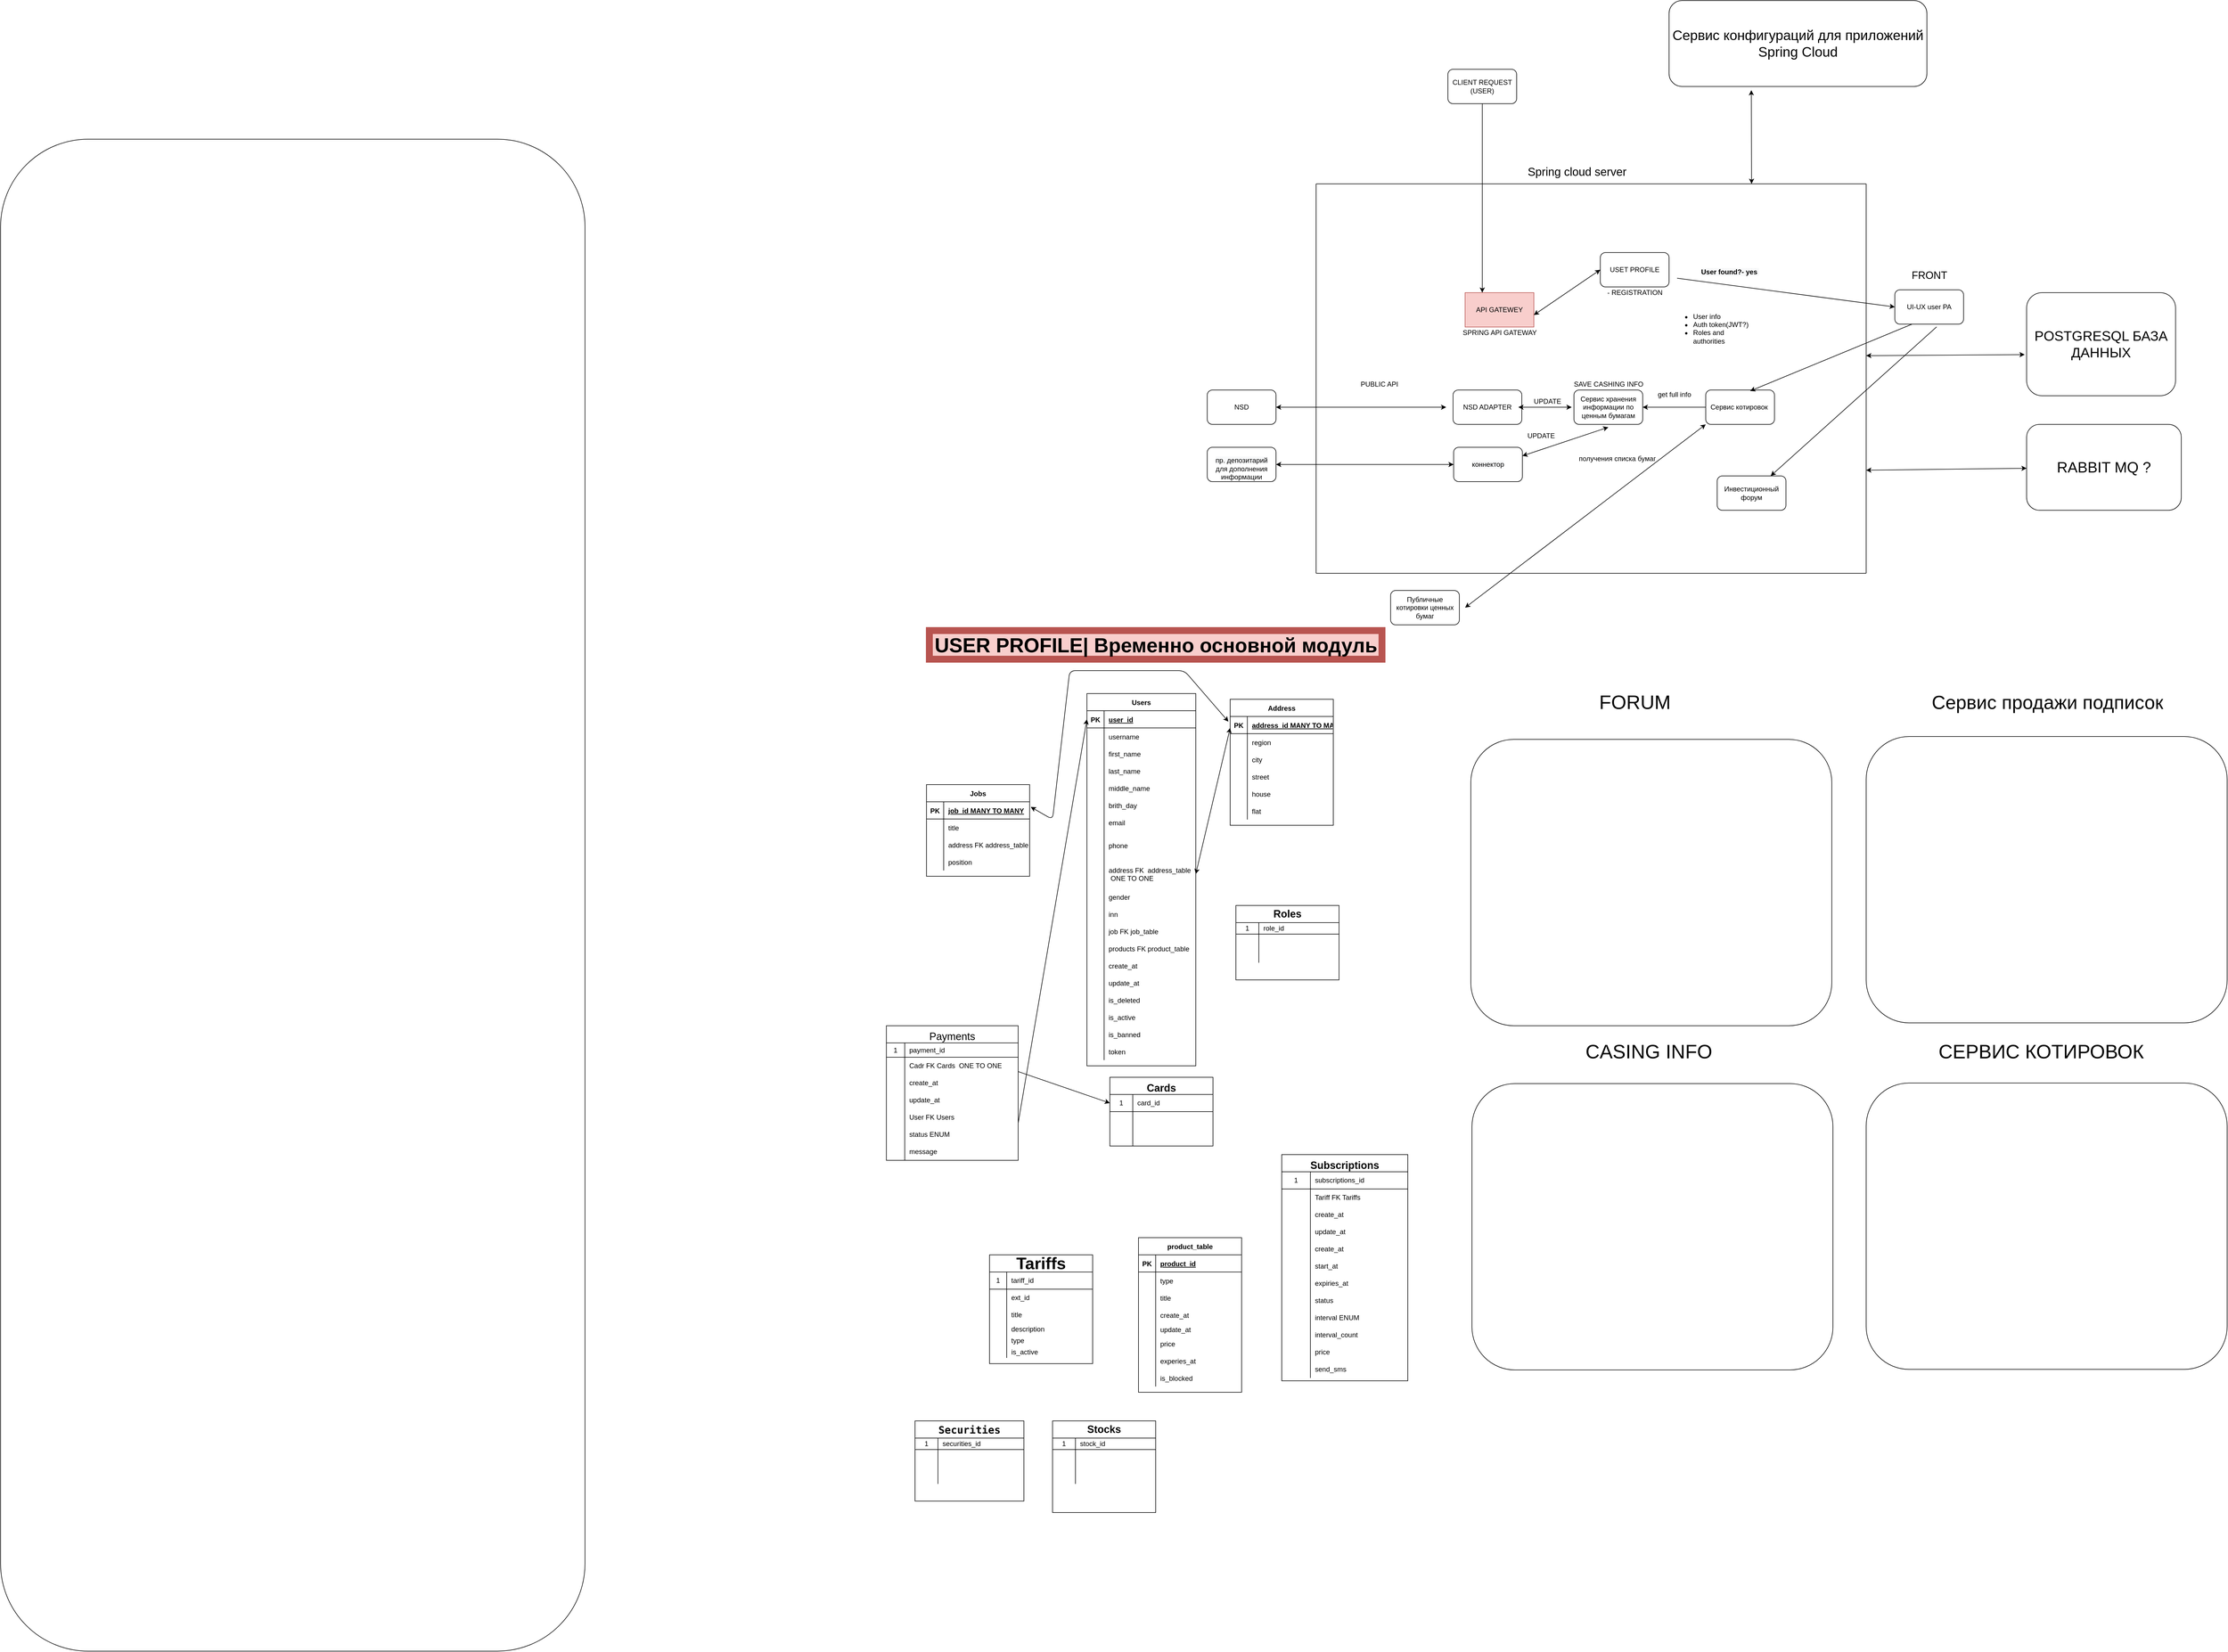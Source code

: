 <mxfile version="21.1.1" type="device">
  <diagram id="C5RBs43oDa-KdzZeNtuy" name="Page-1">
    <mxGraphModel dx="5703" dy="3116" grid="0" gridSize="10" guides="0" tooltips="1" connect="1" arrows="1" fold="1" page="1" pageScale="1" pageWidth="827" pageHeight="1169" math="0" shadow="0">
      <root>
        <mxCell id="WIyWlLk6GJQsqaUBKTNV-0" />
        <mxCell id="WIyWlLk6GJQsqaUBKTNV-1" parent="WIyWlLk6GJQsqaUBKTNV-0" />
        <mxCell id="2Mif4v8Nt3C9M4GqJny1-1" value="API GATEWEY" style="rounded=0;whiteSpace=wrap;html=1;fillColor=#f8cecc;strokeColor=#b85450;" parent="WIyWlLk6GJQsqaUBKTNV-1" vertex="1">
          <mxGeometry x="280" y="150" width="120" height="60" as="geometry" />
        </mxCell>
        <mxCell id="2Mif4v8Nt3C9M4GqJny1-2" value="CLIENT REQUEST (USER)" style="rounded=1;whiteSpace=wrap;html=1;" parent="WIyWlLk6GJQsqaUBKTNV-1" vertex="1">
          <mxGeometry x="250" y="-240" width="120" height="60" as="geometry" />
        </mxCell>
        <mxCell id="2Mif4v8Nt3C9M4GqJny1-3" value="" style="endArrow=classic;html=1;exitX=0.5;exitY=1;exitDx=0;exitDy=0;entryX=0.25;entryY=0;entryDx=0;entryDy=0;" parent="WIyWlLk6GJQsqaUBKTNV-1" source="2Mif4v8Nt3C9M4GqJny1-2" target="2Mif4v8Nt3C9M4GqJny1-1" edge="1">
          <mxGeometry width="50" height="50" relative="1" as="geometry">
            <mxPoint x="320" y="210" as="sourcePoint" />
            <mxPoint x="300" y="140" as="targetPoint" />
          </mxGeometry>
        </mxCell>
        <mxCell id="2Mif4v8Nt3C9M4GqJny1-4" value="USET PROFILE" style="rounded=1;whiteSpace=wrap;html=1;" parent="WIyWlLk6GJQsqaUBKTNV-1" vertex="1">
          <mxGeometry x="516" y="80" width="120" height="60" as="geometry" />
        </mxCell>
        <mxCell id="2Mif4v8Nt3C9M4GqJny1-9" value="&lt;ul&gt;&lt;li&gt;User info&amp;nbsp;&lt;/li&gt;&lt;li&gt;Auth token(JWT?)&lt;/li&gt;&lt;li&gt;Roles and authorities&lt;/li&gt;&lt;/ul&gt;" style="text;strokeColor=none;fillColor=none;html=1;whiteSpace=wrap;verticalAlign=middle;overflow=hidden;" parent="WIyWlLk6GJQsqaUBKTNV-1" vertex="1">
          <mxGeometry x="636" y="170" width="150" height="80" as="geometry" />
        </mxCell>
        <mxCell id="2Mif4v8Nt3C9M4GqJny1-14" value="&lt;span style=&quot;color: rgb(0 , 0 , 0) ; font-family: &amp;#34;helvetica&amp;#34; ; font-size: 12px ; font-style: normal ; font-weight: 700 ; letter-spacing: normal ; text-align: center ; text-indent: 0px ; text-transform: none ; word-spacing: 0px ; background-color: rgb(248 , 249 , 250) ; display: inline ; float: none&quot;&gt;User found?- yes&amp;nbsp;&lt;/span&gt;" style="text;whiteSpace=wrap;html=1;rotation=0;" parent="WIyWlLk6GJQsqaUBKTNV-1" vertex="1">
          <mxGeometry x="690" y="100.43" width="122" height="39.57" as="geometry" />
        </mxCell>
        <mxCell id="2Mif4v8Nt3C9M4GqJny1-15" value="Сервис хранения информации по ценным бумагам" style="rounded=1;whiteSpace=wrap;html=1;" parent="WIyWlLk6GJQsqaUBKTNV-1" vertex="1">
          <mxGeometry x="470" y="320" width="120" height="60" as="geometry" />
        </mxCell>
        <mxCell id="2Mif4v8Nt3C9M4GqJny1-19" value="" style="endArrow=classic;html=1;entryX=0;entryY=0.5;entryDx=0;entryDy=0;" parent="WIyWlLk6GJQsqaUBKTNV-1" target="2Mif4v8Nt3C9M4GqJny1-44" edge="1">
          <mxGeometry width="50" height="50" relative="1" as="geometry">
            <mxPoint x="650" y="124.79" as="sourcePoint" />
            <mxPoint x="820" y="199.79" as="targetPoint" />
          </mxGeometry>
        </mxCell>
        <mxCell id="2Mif4v8Nt3C9M4GqJny1-28" value="NSD ADAPTER" style="rounded=1;whiteSpace=wrap;html=1;" parent="WIyWlLk6GJQsqaUBKTNV-1" vertex="1">
          <mxGeometry x="259" y="320" width="120" height="60" as="geometry" />
        </mxCell>
        <mxCell id="2Mif4v8Nt3C9M4GqJny1-30" value="NSD" style="rounded=1;whiteSpace=wrap;html=1;" parent="WIyWlLk6GJQsqaUBKTNV-1" vertex="1">
          <mxGeometry x="-170" y="320" width="120" height="60" as="geometry" />
        </mxCell>
        <mxCell id="2Mif4v8Nt3C9M4GqJny1-33" value="" style="endArrow=classic;startArrow=classic;html=1;exitX=1;exitY=0.5;exitDx=0;exitDy=0;" parent="WIyWlLk6GJQsqaUBKTNV-1" source="2Mif4v8Nt3C9M4GqJny1-30" edge="1">
          <mxGeometry width="50" height="50" relative="1" as="geometry">
            <mxPoint x="200" y="360" as="sourcePoint" />
            <mxPoint x="247" y="350" as="targetPoint" />
            <Array as="points">
              <mxPoint x="220" y="350" />
            </Array>
          </mxGeometry>
        </mxCell>
        <mxCell id="2Mif4v8Nt3C9M4GqJny1-35" value="UPDATE&amp;nbsp;&lt;br&gt;" style="text;html=1;align=center;verticalAlign=middle;resizable=0;points=[];autosize=1;" parent="WIyWlLk6GJQsqaUBKTNV-1" vertex="1">
          <mxGeometry x="390" y="330" width="70" height="20" as="geometry" />
        </mxCell>
        <mxCell id="2Mif4v8Nt3C9M4GqJny1-36" value="PUBLIC API&lt;br&gt;" style="text;html=1;align=center;verticalAlign=middle;resizable=0;points=[];autosize=1;" parent="WIyWlLk6GJQsqaUBKTNV-1" vertex="1">
          <mxGeometry x="90" y="300" width="80" height="20" as="geometry" />
        </mxCell>
        <mxCell id="2Mif4v8Nt3C9M4GqJny1-40" value="" style="endArrow=classic;html=1;exitX=0.608;exitY=1.08;exitDx=0;exitDy=0;exitPerimeter=0;" parent="WIyWlLk6GJQsqaUBKTNV-1" source="2Mif4v8Nt3C9M4GqJny1-44" target="2Mif4v8Nt3C9M4GqJny1-41" edge="1">
          <mxGeometry width="50" height="50" relative="1" as="geometry">
            <mxPoint x="770" y="220.22" as="sourcePoint" />
            <mxPoint x="640" y="440" as="targetPoint" />
          </mxGeometry>
        </mxCell>
        <mxCell id="2Mif4v8Nt3C9M4GqJny1-41" value="Инвестиционный форум" style="rounded=1;whiteSpace=wrap;html=1;" parent="WIyWlLk6GJQsqaUBKTNV-1" vertex="1">
          <mxGeometry x="720" y="470" width="120" height="60" as="geometry" />
        </mxCell>
        <mxCell id="2Mif4v8Nt3C9M4GqJny1-43" value="" style="endArrow=classic;startArrow=classic;html=1;" parent="WIyWlLk6GJQsqaUBKTNV-1" edge="1">
          <mxGeometry width="50" height="50" relative="1" as="geometry">
            <mxPoint x="373" y="350" as="sourcePoint" />
            <mxPoint x="466" y="350" as="targetPoint" />
          </mxGeometry>
        </mxCell>
        <mxCell id="2Mif4v8Nt3C9M4GqJny1-44" value="UI-UX user PA" style="rounded=1;whiteSpace=wrap;html=1;" parent="WIyWlLk6GJQsqaUBKTNV-1" vertex="1">
          <mxGeometry x="1030" y="145" width="120" height="60" as="geometry" />
        </mxCell>
        <mxCell id="2Mif4v8Nt3C9M4GqJny1-47" value="" style="endArrow=classic;startArrow=classic;html=1;entryX=1;entryY=0.65;entryDx=0;entryDy=0;entryPerimeter=0;exitX=0;exitY=0.5;exitDx=0;exitDy=0;" parent="WIyWlLk6GJQsqaUBKTNV-1" source="2Mif4v8Nt3C9M4GqJny1-4" target="2Mif4v8Nt3C9M4GqJny1-1" edge="1">
          <mxGeometry width="50" height="50" relative="1" as="geometry">
            <mxPoint x="510" y="110" as="sourcePoint" />
            <mxPoint x="520" y="280" as="targetPoint" />
          </mxGeometry>
        </mxCell>
        <mxCell id="2Mif4v8Nt3C9M4GqJny1-48" value="Сервис котировок&amp;nbsp;" style="rounded=1;whiteSpace=wrap;html=1;" parent="WIyWlLk6GJQsqaUBKTNV-1" vertex="1">
          <mxGeometry x="700" y="320" width="120" height="60" as="geometry" />
        </mxCell>
        <mxCell id="2Mif4v8Nt3C9M4GqJny1-50" value="get full info&lt;br&gt;&amp;nbsp;" style="text;html=1;align=center;verticalAlign=middle;resizable=0;points=[];autosize=1;" parent="WIyWlLk6GJQsqaUBKTNV-1" vertex="1">
          <mxGeometry x="610" y="320" width="70" height="30" as="geometry" />
        </mxCell>
        <mxCell id="2Mif4v8Nt3C9M4GqJny1-51" value="SAVE CASHING INFO&lt;br&gt;" style="text;html=1;align=center;verticalAlign=middle;resizable=0;points=[];autosize=1;" parent="WIyWlLk6GJQsqaUBKTNV-1" vertex="1">
          <mxGeometry x="460" y="300" width="140" height="20" as="geometry" />
        </mxCell>
        <mxCell id="2Mif4v8Nt3C9M4GqJny1-53" value="" style="endArrow=classic;html=1;entryX=1;entryY=0.5;entryDx=0;entryDy=0;exitX=0;exitY=0.5;exitDx=0;exitDy=0;" parent="WIyWlLk6GJQsqaUBKTNV-1" source="2Mif4v8Nt3C9M4GqJny1-48" target="2Mif4v8Nt3C9M4GqJny1-15" edge="1">
          <mxGeometry width="50" height="50" relative="1" as="geometry">
            <mxPoint x="470" y="320" as="sourcePoint" />
            <mxPoint x="520" y="270" as="targetPoint" />
          </mxGeometry>
        </mxCell>
        <mxCell id="2Mif4v8Nt3C9M4GqJny1-55" value="" style="endArrow=classic;html=1;entryX=0.646;entryY=0.028;entryDx=0;entryDy=0;entryPerimeter=0;exitX=0.25;exitY=1;exitDx=0;exitDy=0;" parent="WIyWlLk6GJQsqaUBKTNV-1" source="2Mif4v8Nt3C9M4GqJny1-44" target="2Mif4v8Nt3C9M4GqJny1-48" edge="1">
          <mxGeometry width="50" height="50" relative="1" as="geometry">
            <mxPoint x="470" y="320" as="sourcePoint" />
            <mxPoint x="520" y="270" as="targetPoint" />
          </mxGeometry>
        </mxCell>
        <mxCell id="2Mif4v8Nt3C9M4GqJny1-59" value="SPRING API GATEWAY" style="text;html=1;align=center;verticalAlign=middle;resizable=0;points=[];autosize=1;" parent="WIyWlLk6GJQsqaUBKTNV-1" vertex="1">
          <mxGeometry x="270" y="210" width="140" height="20" as="geometry" />
        </mxCell>
        <mxCell id="2Mif4v8Nt3C9M4GqJny1-60" value="&lt;br&gt;&lt;span style=&quot;color: rgb(0 , 0 , 0) ; font-family: &amp;#34;helvetica&amp;#34; ; font-size: 12px ; font-style: normal ; font-weight: 400 ; letter-spacing: normal ; text-align: center ; text-indent: 0px ; text-transform: none ; word-spacing: 0px ; background-color: rgb(248 , 249 , 250) ; display: inline ; float: none&quot;&gt;пр. депозитарий&lt;/span&gt;&lt;br&gt;для дополнения информации" style="rounded=1;whiteSpace=wrap;html=1;" parent="WIyWlLk6GJQsqaUBKTNV-1" vertex="1">
          <mxGeometry x="-170" y="420" width="120" height="60" as="geometry" />
        </mxCell>
        <mxCell id="2Mif4v8Nt3C9M4GqJny1-62" value="&#xa;&#xa;&lt;span style=&quot;color: rgb(0, 0, 0); font-family: helvetica; font-size: 12px; font-style: normal; font-weight: 400; letter-spacing: normal; text-align: center; text-indent: 0px; text-transform: none; word-spacing: 0px; background-color: rgb(248, 249, 250); display: inline; float: none;&quot;&gt;коннектор&lt;/span&gt;&#xa;&#xa;" style="rounded=1;whiteSpace=wrap;html=1;" parent="WIyWlLk6GJQsqaUBKTNV-1" vertex="1">
          <mxGeometry x="260" y="420" width="120" height="60" as="geometry" />
        </mxCell>
        <mxCell id="2Mif4v8Nt3C9M4GqJny1-66" value="" style="endArrow=classic;startArrow=classic;html=1;exitX=1;exitY=0.25;exitDx=0;exitDy=0;" parent="WIyWlLk6GJQsqaUBKTNV-1" source="2Mif4v8Nt3C9M4GqJny1-62" edge="1">
          <mxGeometry width="50" height="50" relative="1" as="geometry">
            <mxPoint x="380" y="565" as="sourcePoint" />
            <mxPoint x="530" y="385" as="targetPoint" />
          </mxGeometry>
        </mxCell>
        <mxCell id="2Mif4v8Nt3C9M4GqJny1-68" value="UPDATE&amp;nbsp;&lt;br&gt;" style="text;html=1;align=center;verticalAlign=middle;resizable=0;points=[];autosize=1;" parent="WIyWlLk6GJQsqaUBKTNV-1" vertex="1">
          <mxGeometry x="379" y="390" width="70" height="20" as="geometry" />
        </mxCell>
        <mxCell id="2Mif4v8Nt3C9M4GqJny1-71" value="" style="endArrow=classic;startArrow=classic;html=1;entryX=0;entryY=0.5;entryDx=0;entryDy=0;" parent="WIyWlLk6GJQsqaUBKTNV-1" source="2Mif4v8Nt3C9M4GqJny1-60" target="2Mif4v8Nt3C9M4GqJny1-62" edge="1">
          <mxGeometry width="50" height="50" relative="1" as="geometry">
            <mxPoint x="190" y="450" as="sourcePoint" />
            <mxPoint x="247" y="450" as="targetPoint" />
          </mxGeometry>
        </mxCell>
        <mxCell id="2Mif4v8Nt3C9M4GqJny1-72" value="" style="endArrow=classic;startArrow=classic;html=1;" parent="WIyWlLk6GJQsqaUBKTNV-1" edge="1">
          <mxGeometry width="50" height="50" relative="1" as="geometry">
            <mxPoint x="280" y="700" as="sourcePoint" />
            <mxPoint x="700" y="380" as="targetPoint" />
          </mxGeometry>
        </mxCell>
        <mxCell id="2Mif4v8Nt3C9M4GqJny1-73" value="Публичные котировки ценных бумаг" style="rounded=1;whiteSpace=wrap;html=1;" parent="WIyWlLk6GJQsqaUBKTNV-1" vertex="1">
          <mxGeometry x="150" y="670" width="120" height="60" as="geometry" />
        </mxCell>
        <mxCell id="2Mif4v8Nt3C9M4GqJny1-74" value="получения списка бумаг&amp;nbsp;" style="text;html=1;align=center;verticalAlign=middle;resizable=0;points=[];autosize=1;" parent="WIyWlLk6GJQsqaUBKTNV-1" vertex="1">
          <mxGeometry x="472" y="430" width="150" height="20" as="geometry" />
        </mxCell>
        <mxCell id="I9-7BHgEWZ-RmJeVkZ4L-0" value="- REGISTRATION" style="text;html=1;align=center;verticalAlign=middle;resizable=0;points=[];autosize=1;" parent="WIyWlLk6GJQsqaUBKTNV-1" vertex="1">
          <mxGeometry x="521" y="140.22" width="110" height="20" as="geometry" />
        </mxCell>
        <mxCell id="I9-7BHgEWZ-RmJeVkZ4L-1" value="" style="endArrow=none;html=1;" parent="WIyWlLk6GJQsqaUBKTNV-1" edge="1">
          <mxGeometry width="50" height="50" relative="1" as="geometry">
            <mxPoint x="20" y="-40" as="sourcePoint" />
            <mxPoint x="980" y="-40" as="targetPoint" />
          </mxGeometry>
        </mxCell>
        <mxCell id="I9-7BHgEWZ-RmJeVkZ4L-2" value="" style="endArrow=none;html=1;" parent="WIyWlLk6GJQsqaUBKTNV-1" edge="1">
          <mxGeometry width="50" height="50" relative="1" as="geometry">
            <mxPoint x="20" y="640" as="sourcePoint" />
            <mxPoint x="20" y="-40" as="targetPoint" />
          </mxGeometry>
        </mxCell>
        <mxCell id="I9-7BHgEWZ-RmJeVkZ4L-4" value="" style="endArrow=none;html=1;" parent="WIyWlLk6GJQsqaUBKTNV-1" edge="1">
          <mxGeometry width="50" height="50" relative="1" as="geometry">
            <mxPoint x="20" y="640" as="sourcePoint" />
            <mxPoint x="980" y="640" as="targetPoint" />
          </mxGeometry>
        </mxCell>
        <mxCell id="I9-7BHgEWZ-RmJeVkZ4L-6" value="" style="endArrow=none;html=1;" parent="WIyWlLk6GJQsqaUBKTNV-1" edge="1">
          <mxGeometry width="50" height="50" relative="1" as="geometry">
            <mxPoint x="980" y="640" as="sourcePoint" />
            <mxPoint x="980" y="-40" as="targetPoint" />
          </mxGeometry>
        </mxCell>
        <mxCell id="I9-7BHgEWZ-RmJeVkZ4L-7" value="&lt;font style=&quot;font-size: 20px&quot;&gt;Spring cloud server&lt;br&gt;&lt;br&gt;&lt;/font&gt;" style="text;html=1;align=center;verticalAlign=middle;resizable=0;points=[];autosize=1;" parent="WIyWlLk6GJQsqaUBKTNV-1" vertex="1">
          <mxGeometry x="380" y="-70" width="190" height="40" as="geometry" />
        </mxCell>
        <mxCell id="I9-7BHgEWZ-RmJeVkZ4L-9" value="Сервис конфигураций для приложений Spring Cloud" style="rounded=1;whiteSpace=wrap;html=1;fontSize=24;" parent="WIyWlLk6GJQsqaUBKTNV-1" vertex="1">
          <mxGeometry x="636" y="-360" width="450" height="150" as="geometry" />
        </mxCell>
        <mxCell id="I9-7BHgEWZ-RmJeVkZ4L-11" value="" style="endArrow=classic;startArrow=classic;html=1;entryX=0.319;entryY=1.043;entryDx=0;entryDy=0;entryPerimeter=0;" parent="WIyWlLk6GJQsqaUBKTNV-1" target="I9-7BHgEWZ-RmJeVkZ4L-9" edge="1">
          <mxGeometry width="50" height="50" relative="1" as="geometry">
            <mxPoint x="780" y="-40" as="sourcePoint" />
            <mxPoint x="905" y="-160" as="targetPoint" />
          </mxGeometry>
        </mxCell>
        <mxCell id="I9-7BHgEWZ-RmJeVkZ4L-12" value="POSTGRESQL БАЗА ДАННЫХ" style="rounded=1;whiteSpace=wrap;html=1;fontSize=24;" parent="WIyWlLk6GJQsqaUBKTNV-1" vertex="1">
          <mxGeometry x="1260" y="150" width="260" height="180" as="geometry" />
        </mxCell>
        <mxCell id="I9-7BHgEWZ-RmJeVkZ4L-14" value="" style="endArrow=classic;startArrow=classic;html=1;fontSize=24;entryX=-0.013;entryY=0.601;entryDx=0;entryDy=0;entryPerimeter=0;" parent="WIyWlLk6GJQsqaUBKTNV-1" target="I9-7BHgEWZ-RmJeVkZ4L-12" edge="1">
          <mxGeometry width="50" height="50" relative="1" as="geometry">
            <mxPoint x="980" y="260" as="sourcePoint" />
            <mxPoint x="1220" y="120" as="targetPoint" />
          </mxGeometry>
        </mxCell>
        <mxCell id="I9-7BHgEWZ-RmJeVkZ4L-15" value="" style="endArrow=classic;startArrow=classic;html=1;fontSize=24;" parent="WIyWlLk6GJQsqaUBKTNV-1" target="I9-7BHgEWZ-RmJeVkZ4L-16" edge="1">
          <mxGeometry width="50" height="50" relative="1" as="geometry">
            <mxPoint x="980" y="460" as="sourcePoint" />
            <mxPoint x="620" y="90" as="targetPoint" />
          </mxGeometry>
        </mxCell>
        <mxCell id="I9-7BHgEWZ-RmJeVkZ4L-16" value="RABBIT MQ ?" style="rounded=1;whiteSpace=wrap;html=1;fontSize=26;" parent="WIyWlLk6GJQsqaUBKTNV-1" vertex="1">
          <mxGeometry x="1260" y="380" width="270" height="150" as="geometry" />
        </mxCell>
        <mxCell id="W0PPwGdQHMWZ_NAl4Ttp-1" value="" style="rounded=1;whiteSpace=wrap;html=1;fontSize=18;" parent="WIyWlLk6GJQsqaUBKTNV-1" vertex="1">
          <mxGeometry x="-2276" y="-118" width="1020" height="2640" as="geometry" />
        </mxCell>
        <mxCell id="W0PPwGdQHMWZ_NAl4Ttp-2" value="USER PROFILE| Временно основной модуль" style="text;html=1;align=center;verticalAlign=middle;resizable=0;points=[];autosize=1;fontSize=35;fillColor=#f8cecc;strokeColor=#b85450;strokeWidth=12;fontStyle=1" parent="WIyWlLk6GJQsqaUBKTNV-1" vertex="1">
          <mxGeometry x="-655" y="740" width="790" height="50" as="geometry" />
        </mxCell>
        <mxCell id="W0PPwGdQHMWZ_NAl4Ttp-19" value="" style="rounded=1;whiteSpace=wrap;html=1;" parent="WIyWlLk6GJQsqaUBKTNV-1" vertex="1">
          <mxGeometry x="290" y="930" width="630" height="500" as="geometry" />
        </mxCell>
        <mxCell id="W0PPwGdQHMWZ_NAl4Ttp-20" value="FORUM" style="text;html=1;align=center;verticalAlign=middle;resizable=0;points=[];autosize=1;fontSize=34;" parent="WIyWlLk6GJQsqaUBKTNV-1" vertex="1">
          <mxGeometry x="506" y="840" width="140" height="50" as="geometry" />
        </mxCell>
        <mxCell id="W0PPwGdQHMWZ_NAl4Ttp-22" value="" style="rounded=1;whiteSpace=wrap;html=1;" parent="WIyWlLk6GJQsqaUBKTNV-1" vertex="1">
          <mxGeometry x="980" y="925" width="630" height="500" as="geometry" />
        </mxCell>
        <mxCell id="W0PPwGdQHMWZ_NAl4Ttp-23" value="" style="rounded=1;whiteSpace=wrap;html=1;" parent="WIyWlLk6GJQsqaUBKTNV-1" vertex="1">
          <mxGeometry x="292" y="1531" width="630" height="500" as="geometry" />
        </mxCell>
        <mxCell id="W0PPwGdQHMWZ_NAl4Ttp-24" value="" style="rounded=1;whiteSpace=wrap;html=1;" parent="WIyWlLk6GJQsqaUBKTNV-1" vertex="1">
          <mxGeometry x="980" y="1530" width="630" height="500" as="geometry" />
        </mxCell>
        <mxCell id="W0PPwGdQHMWZ_NAl4Ttp-25" value="СЕРВИС КОТИРОВОК" style="text;html=1;align=center;verticalAlign=middle;resizable=0;points=[];autosize=1;fontSize=34;" parent="WIyWlLk6GJQsqaUBKTNV-1" vertex="1">
          <mxGeometry x="1100" y="1450" width="370" height="50" as="geometry" />
        </mxCell>
        <mxCell id="W0PPwGdQHMWZ_NAl4Ttp-26" value="CASING INFO&amp;nbsp;" style="text;html=1;align=center;verticalAlign=middle;resizable=0;points=[];autosize=1;fontSize=34;" parent="WIyWlLk6GJQsqaUBKTNV-1" vertex="1">
          <mxGeometry x="480" y="1450" width="250" height="50" as="geometry" />
        </mxCell>
        <mxCell id="wo2CDXpCedsgZPvHKkXK-0" value="Users" style="shape=table;startSize=30;container=1;collapsible=1;childLayout=tableLayout;fixedRows=1;rowLines=0;fontStyle=1;align=center;resizeLast=1;" parent="WIyWlLk6GJQsqaUBKTNV-1" vertex="1">
          <mxGeometry x="-380" y="850" width="190" height="650" as="geometry" />
        </mxCell>
        <mxCell id="wo2CDXpCedsgZPvHKkXK-1" value="" style="shape=partialRectangle;collapsible=0;dropTarget=0;pointerEvents=0;fillColor=none;top=0;left=0;bottom=1;right=0;points=[[0,0.5],[1,0.5]];portConstraint=eastwest;" parent="wo2CDXpCedsgZPvHKkXK-0" vertex="1">
          <mxGeometry y="30" width="190" height="30" as="geometry" />
        </mxCell>
        <mxCell id="wo2CDXpCedsgZPvHKkXK-2" value="PK" style="shape=partialRectangle;connectable=0;fillColor=none;top=0;left=0;bottom=0;right=0;fontStyle=1;overflow=hidden;" parent="wo2CDXpCedsgZPvHKkXK-1" vertex="1">
          <mxGeometry width="30" height="30" as="geometry" />
        </mxCell>
        <mxCell id="wo2CDXpCedsgZPvHKkXK-3" value="user_id" style="shape=partialRectangle;connectable=0;fillColor=none;top=0;left=0;bottom=0;right=0;align=left;spacingLeft=6;fontStyle=5;overflow=hidden;" parent="wo2CDXpCedsgZPvHKkXK-1" vertex="1">
          <mxGeometry x="30" width="160" height="30" as="geometry" />
        </mxCell>
        <mxCell id="wo2CDXpCedsgZPvHKkXK-4" value="" style="shape=partialRectangle;collapsible=0;dropTarget=0;pointerEvents=0;fillColor=none;top=0;left=0;bottom=0;right=0;points=[[0,0.5],[1,0.5]];portConstraint=eastwest;" parent="wo2CDXpCedsgZPvHKkXK-0" vertex="1">
          <mxGeometry y="60" width="190" height="30" as="geometry" />
        </mxCell>
        <mxCell id="wo2CDXpCedsgZPvHKkXK-5" value="" style="shape=partialRectangle;connectable=0;fillColor=none;top=0;left=0;bottom=0;right=0;editable=1;overflow=hidden;" parent="wo2CDXpCedsgZPvHKkXK-4" vertex="1">
          <mxGeometry width="30" height="30" as="geometry" />
        </mxCell>
        <mxCell id="wo2CDXpCedsgZPvHKkXK-6" value="username" style="shape=partialRectangle;connectable=0;fillColor=none;top=0;left=0;bottom=0;right=0;align=left;spacingLeft=6;overflow=hidden;" parent="wo2CDXpCedsgZPvHKkXK-4" vertex="1">
          <mxGeometry x="30" width="160" height="30" as="geometry" />
        </mxCell>
        <mxCell id="wo2CDXpCedsgZPvHKkXK-7" value="" style="shape=partialRectangle;collapsible=0;dropTarget=0;pointerEvents=0;fillColor=none;top=0;left=0;bottom=0;right=0;points=[[0,0.5],[1,0.5]];portConstraint=eastwest;" parent="wo2CDXpCedsgZPvHKkXK-0" vertex="1">
          <mxGeometry y="90" width="190" height="30" as="geometry" />
        </mxCell>
        <mxCell id="wo2CDXpCedsgZPvHKkXK-8" value="" style="shape=partialRectangle;connectable=0;fillColor=none;top=0;left=0;bottom=0;right=0;editable=1;overflow=hidden;" parent="wo2CDXpCedsgZPvHKkXK-7" vertex="1">
          <mxGeometry width="30" height="30" as="geometry" />
        </mxCell>
        <mxCell id="wo2CDXpCedsgZPvHKkXK-9" value="first_name" style="shape=partialRectangle;connectable=0;fillColor=none;top=0;left=0;bottom=0;right=0;align=left;spacingLeft=6;overflow=hidden;" parent="wo2CDXpCedsgZPvHKkXK-7" vertex="1">
          <mxGeometry x="30" width="160" height="30" as="geometry" />
        </mxCell>
        <mxCell id="wo2CDXpCedsgZPvHKkXK-10" value="" style="shape=partialRectangle;collapsible=0;dropTarget=0;pointerEvents=0;fillColor=none;top=0;left=0;bottom=0;right=0;points=[[0,0.5],[1,0.5]];portConstraint=eastwest;" parent="wo2CDXpCedsgZPvHKkXK-0" vertex="1">
          <mxGeometry y="120" width="190" height="30" as="geometry" />
        </mxCell>
        <mxCell id="wo2CDXpCedsgZPvHKkXK-11" value="" style="shape=partialRectangle;connectable=0;fillColor=none;top=0;left=0;bottom=0;right=0;editable=1;overflow=hidden;" parent="wo2CDXpCedsgZPvHKkXK-10" vertex="1">
          <mxGeometry width="30" height="30" as="geometry" />
        </mxCell>
        <mxCell id="wo2CDXpCedsgZPvHKkXK-12" value="last_name" style="shape=partialRectangle;connectable=0;fillColor=none;top=0;left=0;bottom=0;right=0;align=left;spacingLeft=6;overflow=hidden;" parent="wo2CDXpCedsgZPvHKkXK-10" vertex="1">
          <mxGeometry x="30" width="160" height="30" as="geometry" />
        </mxCell>
        <mxCell id="wo2CDXpCedsgZPvHKkXK-13" value="" style="shape=partialRectangle;collapsible=0;dropTarget=0;pointerEvents=0;fillColor=none;top=0;left=0;bottom=0;right=0;points=[[0,0.5],[1,0.5]];portConstraint=eastwest;" parent="wo2CDXpCedsgZPvHKkXK-0" vertex="1">
          <mxGeometry y="150" width="190" height="30" as="geometry" />
        </mxCell>
        <mxCell id="wo2CDXpCedsgZPvHKkXK-14" value="" style="shape=partialRectangle;connectable=0;fillColor=none;top=0;left=0;bottom=0;right=0;editable=1;overflow=hidden;" parent="wo2CDXpCedsgZPvHKkXK-13" vertex="1">
          <mxGeometry width="30" height="30" as="geometry" />
        </mxCell>
        <mxCell id="wo2CDXpCedsgZPvHKkXK-15" value="middle_name" style="shape=partialRectangle;connectable=0;fillColor=none;top=0;left=0;bottom=0;right=0;align=left;spacingLeft=6;overflow=hidden;" parent="wo2CDXpCedsgZPvHKkXK-13" vertex="1">
          <mxGeometry x="30" width="160" height="30" as="geometry" />
        </mxCell>
        <mxCell id="wo2CDXpCedsgZPvHKkXK-16" value="" style="shape=partialRectangle;collapsible=0;dropTarget=0;pointerEvents=0;fillColor=none;top=0;left=0;bottom=0;right=0;points=[[0,0.5],[1,0.5]];portConstraint=eastwest;" parent="wo2CDXpCedsgZPvHKkXK-0" vertex="1">
          <mxGeometry y="180" width="190" height="30" as="geometry" />
        </mxCell>
        <mxCell id="wo2CDXpCedsgZPvHKkXK-17" value="" style="shape=partialRectangle;connectable=0;fillColor=none;top=0;left=0;bottom=0;right=0;editable=1;overflow=hidden;" parent="wo2CDXpCedsgZPvHKkXK-16" vertex="1">
          <mxGeometry width="30" height="30" as="geometry" />
        </mxCell>
        <mxCell id="wo2CDXpCedsgZPvHKkXK-18" value="brith_day" style="shape=partialRectangle;connectable=0;fillColor=none;top=0;left=0;bottom=0;right=0;align=left;spacingLeft=6;overflow=hidden;" parent="wo2CDXpCedsgZPvHKkXK-16" vertex="1">
          <mxGeometry x="30" width="160" height="30" as="geometry" />
        </mxCell>
        <mxCell id="wo2CDXpCedsgZPvHKkXK-19" value="" style="shape=partialRectangle;collapsible=0;dropTarget=0;pointerEvents=0;fillColor=none;top=0;left=0;bottom=0;right=0;points=[[0,0.5],[1,0.5]];portConstraint=eastwest;" parent="wo2CDXpCedsgZPvHKkXK-0" vertex="1">
          <mxGeometry y="210" width="190" height="30" as="geometry" />
        </mxCell>
        <mxCell id="wo2CDXpCedsgZPvHKkXK-20" value="" style="shape=partialRectangle;connectable=0;fillColor=none;top=0;left=0;bottom=0;right=0;editable=1;overflow=hidden;" parent="wo2CDXpCedsgZPvHKkXK-19" vertex="1">
          <mxGeometry width="30" height="30" as="geometry" />
        </mxCell>
        <mxCell id="wo2CDXpCedsgZPvHKkXK-21" value="email" style="shape=partialRectangle;connectable=0;fillColor=none;top=0;left=0;bottom=0;right=0;align=left;spacingLeft=6;overflow=hidden;" parent="wo2CDXpCedsgZPvHKkXK-19" vertex="1">
          <mxGeometry x="30" width="160" height="30" as="geometry" />
        </mxCell>
        <mxCell id="wo2CDXpCedsgZPvHKkXK-22" value="" style="shape=partialRectangle;collapsible=0;dropTarget=0;pointerEvents=0;fillColor=none;top=0;left=0;bottom=0;right=0;points=[[0,0.5],[1,0.5]];portConstraint=eastwest;" parent="wo2CDXpCedsgZPvHKkXK-0" vertex="1">
          <mxGeometry y="240" width="190" height="50" as="geometry" />
        </mxCell>
        <mxCell id="wo2CDXpCedsgZPvHKkXK-23" value="" style="shape=partialRectangle;connectable=0;fillColor=none;top=0;left=0;bottom=0;right=0;editable=1;overflow=hidden;" parent="wo2CDXpCedsgZPvHKkXK-22" vertex="1">
          <mxGeometry width="30" height="50" as="geometry" />
        </mxCell>
        <mxCell id="wo2CDXpCedsgZPvHKkXK-24" value="phone" style="shape=partialRectangle;connectable=0;fillColor=none;top=0;left=0;bottom=0;right=0;align=left;spacingLeft=6;overflow=hidden;" parent="wo2CDXpCedsgZPvHKkXK-22" vertex="1">
          <mxGeometry x="30" width="160" height="50" as="geometry" />
        </mxCell>
        <mxCell id="wo2CDXpCedsgZPvHKkXK-25" value="" style="shape=partialRectangle;collapsible=0;dropTarget=0;pointerEvents=0;fillColor=none;top=0;left=0;bottom=0;right=0;points=[[0,0.5],[1,0.5]];portConstraint=eastwest;" parent="wo2CDXpCedsgZPvHKkXK-0" vertex="1">
          <mxGeometry y="290" width="190" height="50" as="geometry" />
        </mxCell>
        <mxCell id="wo2CDXpCedsgZPvHKkXK-26" value="" style="shape=partialRectangle;connectable=0;fillColor=none;top=0;left=0;bottom=0;right=0;editable=1;overflow=hidden;" parent="wo2CDXpCedsgZPvHKkXK-25" vertex="1">
          <mxGeometry width="30" height="50" as="geometry" />
        </mxCell>
        <mxCell id="wo2CDXpCedsgZPvHKkXK-27" value="address FK  address_table&#xa; ONE TO ONE" style="shape=partialRectangle;connectable=0;fillColor=none;top=0;left=0;bottom=0;right=0;align=left;spacingLeft=6;overflow=hidden;" parent="wo2CDXpCedsgZPvHKkXK-25" vertex="1">
          <mxGeometry x="30" width="160" height="50" as="geometry" />
        </mxCell>
        <mxCell id="wo2CDXpCedsgZPvHKkXK-28" value="" style="shape=partialRectangle;collapsible=0;dropTarget=0;pointerEvents=0;fillColor=none;top=0;left=0;bottom=0;right=0;points=[[0,0.5],[1,0.5]];portConstraint=eastwest;" parent="wo2CDXpCedsgZPvHKkXK-0" vertex="1">
          <mxGeometry y="340" width="190" height="30" as="geometry" />
        </mxCell>
        <mxCell id="wo2CDXpCedsgZPvHKkXK-29" value="" style="shape=partialRectangle;connectable=0;fillColor=none;top=0;left=0;bottom=0;right=0;editable=1;overflow=hidden;" parent="wo2CDXpCedsgZPvHKkXK-28" vertex="1">
          <mxGeometry width="30" height="30" as="geometry" />
        </mxCell>
        <mxCell id="wo2CDXpCedsgZPvHKkXK-30" value="gender" style="shape=partialRectangle;connectable=0;fillColor=none;top=0;left=0;bottom=0;right=0;align=left;spacingLeft=6;overflow=hidden;" parent="wo2CDXpCedsgZPvHKkXK-28" vertex="1">
          <mxGeometry x="30" width="160" height="30" as="geometry" />
        </mxCell>
        <mxCell id="wo2CDXpCedsgZPvHKkXK-31" value="" style="shape=partialRectangle;collapsible=0;dropTarget=0;pointerEvents=0;fillColor=none;top=0;left=0;bottom=0;right=0;points=[[0,0.5],[1,0.5]];portConstraint=eastwest;" parent="wo2CDXpCedsgZPvHKkXK-0" vertex="1">
          <mxGeometry y="370" width="190" height="30" as="geometry" />
        </mxCell>
        <mxCell id="wo2CDXpCedsgZPvHKkXK-32" value="" style="shape=partialRectangle;connectable=0;fillColor=none;top=0;left=0;bottom=0;right=0;editable=1;overflow=hidden;" parent="wo2CDXpCedsgZPvHKkXK-31" vertex="1">
          <mxGeometry width="30" height="30" as="geometry" />
        </mxCell>
        <mxCell id="wo2CDXpCedsgZPvHKkXK-33" value="inn" style="shape=partialRectangle;connectable=0;fillColor=none;top=0;left=0;bottom=0;right=0;align=left;spacingLeft=6;overflow=hidden;" parent="wo2CDXpCedsgZPvHKkXK-31" vertex="1">
          <mxGeometry x="30" width="160" height="30" as="geometry" />
        </mxCell>
        <mxCell id="wo2CDXpCedsgZPvHKkXK-34" value="" style="shape=partialRectangle;collapsible=0;dropTarget=0;pointerEvents=0;fillColor=none;top=0;left=0;bottom=0;right=0;points=[[0,0.5],[1,0.5]];portConstraint=eastwest;" parent="wo2CDXpCedsgZPvHKkXK-0" vertex="1">
          <mxGeometry y="400" width="190" height="30" as="geometry" />
        </mxCell>
        <mxCell id="wo2CDXpCedsgZPvHKkXK-35" value="" style="shape=partialRectangle;connectable=0;fillColor=none;top=0;left=0;bottom=0;right=0;editable=1;overflow=hidden;" parent="wo2CDXpCedsgZPvHKkXK-34" vertex="1">
          <mxGeometry width="30" height="30" as="geometry" />
        </mxCell>
        <mxCell id="wo2CDXpCedsgZPvHKkXK-36" value="job FK job_table" style="shape=partialRectangle;connectable=0;fillColor=none;top=0;left=0;bottom=0;right=0;align=left;spacingLeft=6;overflow=hidden;" parent="wo2CDXpCedsgZPvHKkXK-34" vertex="1">
          <mxGeometry x="30" width="160" height="30" as="geometry" />
        </mxCell>
        <mxCell id="wo2CDXpCedsgZPvHKkXK-37" value="" style="shape=partialRectangle;collapsible=0;dropTarget=0;pointerEvents=0;fillColor=none;top=0;left=0;bottom=0;right=0;points=[[0,0.5],[1,0.5]];portConstraint=eastwest;" parent="wo2CDXpCedsgZPvHKkXK-0" vertex="1">
          <mxGeometry y="430" width="190" height="30" as="geometry" />
        </mxCell>
        <mxCell id="wo2CDXpCedsgZPvHKkXK-38" value="" style="shape=partialRectangle;connectable=0;fillColor=none;top=0;left=0;bottom=0;right=0;editable=1;overflow=hidden;" parent="wo2CDXpCedsgZPvHKkXK-37" vertex="1">
          <mxGeometry width="30" height="30" as="geometry" />
        </mxCell>
        <mxCell id="wo2CDXpCedsgZPvHKkXK-39" value="products FK product_table" style="shape=partialRectangle;connectable=0;fillColor=none;top=0;left=0;bottom=0;right=0;align=left;spacingLeft=6;overflow=hidden;" parent="wo2CDXpCedsgZPvHKkXK-37" vertex="1">
          <mxGeometry x="30" width="160" height="30" as="geometry" />
        </mxCell>
        <mxCell id="wo2CDXpCedsgZPvHKkXK-80" value="" style="shape=partialRectangle;collapsible=0;dropTarget=0;pointerEvents=0;fillColor=none;top=0;left=0;bottom=0;right=0;points=[[0,0.5],[1,0.5]];portConstraint=eastwest;" parent="wo2CDXpCedsgZPvHKkXK-0" vertex="1">
          <mxGeometry y="460" width="190" height="30" as="geometry" />
        </mxCell>
        <mxCell id="wo2CDXpCedsgZPvHKkXK-81" value="" style="shape=partialRectangle;connectable=0;fillColor=none;top=0;left=0;bottom=0;right=0;editable=1;overflow=hidden;" parent="wo2CDXpCedsgZPvHKkXK-80" vertex="1">
          <mxGeometry width="30" height="30" as="geometry" />
        </mxCell>
        <mxCell id="wo2CDXpCedsgZPvHKkXK-82" value="create_at" style="shape=partialRectangle;connectable=0;fillColor=none;top=0;left=0;bottom=0;right=0;align=left;spacingLeft=6;overflow=hidden;" parent="wo2CDXpCedsgZPvHKkXK-80" vertex="1">
          <mxGeometry x="30" width="160" height="30" as="geometry" />
        </mxCell>
        <mxCell id="wo2CDXpCedsgZPvHKkXK-83" value="" style="shape=partialRectangle;collapsible=0;dropTarget=0;pointerEvents=0;fillColor=none;top=0;left=0;bottom=0;right=0;points=[[0,0.5],[1,0.5]];portConstraint=eastwest;" parent="wo2CDXpCedsgZPvHKkXK-0" vertex="1">
          <mxGeometry y="490" width="190" height="30" as="geometry" />
        </mxCell>
        <mxCell id="wo2CDXpCedsgZPvHKkXK-84" value="" style="shape=partialRectangle;connectable=0;fillColor=none;top=0;left=0;bottom=0;right=0;editable=1;overflow=hidden;" parent="wo2CDXpCedsgZPvHKkXK-83" vertex="1">
          <mxGeometry width="30" height="30" as="geometry" />
        </mxCell>
        <mxCell id="wo2CDXpCedsgZPvHKkXK-85" value="update_at" style="shape=partialRectangle;connectable=0;fillColor=none;top=0;left=0;bottom=0;right=0;align=left;spacingLeft=6;overflow=hidden;" parent="wo2CDXpCedsgZPvHKkXK-83" vertex="1">
          <mxGeometry x="30" width="160" height="30" as="geometry" />
        </mxCell>
        <mxCell id="wo2CDXpCedsgZPvHKkXK-86" value="" style="shape=partialRectangle;collapsible=0;dropTarget=0;pointerEvents=0;fillColor=none;top=0;left=0;bottom=0;right=0;points=[[0,0.5],[1,0.5]];portConstraint=eastwest;" parent="wo2CDXpCedsgZPvHKkXK-0" vertex="1">
          <mxGeometry y="520" width="190" height="30" as="geometry" />
        </mxCell>
        <mxCell id="wo2CDXpCedsgZPvHKkXK-87" value="" style="shape=partialRectangle;connectable=0;fillColor=none;top=0;left=0;bottom=0;right=0;editable=1;overflow=hidden;" parent="wo2CDXpCedsgZPvHKkXK-86" vertex="1">
          <mxGeometry width="30" height="30" as="geometry" />
        </mxCell>
        <mxCell id="wo2CDXpCedsgZPvHKkXK-88" value="is_deleted" style="shape=partialRectangle;connectable=0;fillColor=none;top=0;left=0;bottom=0;right=0;align=left;spacingLeft=6;overflow=hidden;" parent="wo2CDXpCedsgZPvHKkXK-86" vertex="1">
          <mxGeometry x="30" width="160" height="30" as="geometry" />
        </mxCell>
        <mxCell id="wo2CDXpCedsgZPvHKkXK-89" value="" style="shape=partialRectangle;collapsible=0;dropTarget=0;pointerEvents=0;fillColor=none;top=0;left=0;bottom=0;right=0;points=[[0,0.5],[1,0.5]];portConstraint=eastwest;" parent="wo2CDXpCedsgZPvHKkXK-0" vertex="1">
          <mxGeometry y="550" width="190" height="30" as="geometry" />
        </mxCell>
        <mxCell id="wo2CDXpCedsgZPvHKkXK-90" value="" style="shape=partialRectangle;connectable=0;fillColor=none;top=0;left=0;bottom=0;right=0;editable=1;overflow=hidden;" parent="wo2CDXpCedsgZPvHKkXK-89" vertex="1">
          <mxGeometry width="30" height="30" as="geometry" />
        </mxCell>
        <mxCell id="wo2CDXpCedsgZPvHKkXK-91" value="is_active" style="shape=partialRectangle;connectable=0;fillColor=none;top=0;left=0;bottom=0;right=0;align=left;spacingLeft=6;overflow=hidden;" parent="wo2CDXpCedsgZPvHKkXK-89" vertex="1">
          <mxGeometry x="30" width="160" height="30" as="geometry" />
        </mxCell>
        <mxCell id="wo2CDXpCedsgZPvHKkXK-92" value="" style="shape=partialRectangle;collapsible=0;dropTarget=0;pointerEvents=0;fillColor=none;top=0;left=0;bottom=0;right=0;points=[[0,0.5],[1,0.5]];portConstraint=eastwest;" parent="wo2CDXpCedsgZPvHKkXK-0" vertex="1">
          <mxGeometry y="580" width="190" height="30" as="geometry" />
        </mxCell>
        <mxCell id="wo2CDXpCedsgZPvHKkXK-93" value="" style="shape=partialRectangle;connectable=0;fillColor=none;top=0;left=0;bottom=0;right=0;editable=1;overflow=hidden;" parent="wo2CDXpCedsgZPvHKkXK-92" vertex="1">
          <mxGeometry width="30" height="30" as="geometry" />
        </mxCell>
        <mxCell id="wo2CDXpCedsgZPvHKkXK-94" value="is_banned" style="shape=partialRectangle;connectable=0;fillColor=none;top=0;left=0;bottom=0;right=0;align=left;spacingLeft=6;overflow=hidden;" parent="wo2CDXpCedsgZPvHKkXK-92" vertex="1">
          <mxGeometry x="30" width="160" height="30" as="geometry" />
        </mxCell>
        <mxCell id="wo2CDXpCedsgZPvHKkXK-156" value="" style="shape=partialRectangle;collapsible=0;dropTarget=0;pointerEvents=0;fillColor=none;top=0;left=0;bottom=0;right=0;points=[[0,0.5],[1,0.5]];portConstraint=eastwest;" parent="wo2CDXpCedsgZPvHKkXK-0" vertex="1">
          <mxGeometry y="610" width="190" height="30" as="geometry" />
        </mxCell>
        <mxCell id="wo2CDXpCedsgZPvHKkXK-157" value="" style="shape=partialRectangle;connectable=0;fillColor=none;top=0;left=0;bottom=0;right=0;editable=1;overflow=hidden;" parent="wo2CDXpCedsgZPvHKkXK-156" vertex="1">
          <mxGeometry width="30" height="30" as="geometry" />
        </mxCell>
        <mxCell id="wo2CDXpCedsgZPvHKkXK-158" value="token" style="shape=partialRectangle;connectable=0;fillColor=none;top=0;left=0;bottom=0;right=0;align=left;spacingLeft=6;overflow=hidden;" parent="wo2CDXpCedsgZPvHKkXK-156" vertex="1">
          <mxGeometry x="30" width="160" height="30" as="geometry" />
        </mxCell>
        <mxCell id="wo2CDXpCedsgZPvHKkXK-95" value="Address" style="shape=table;startSize=30;container=1;collapsible=1;childLayout=tableLayout;fixedRows=1;rowLines=0;fontStyle=1;align=center;resizeLast=1;" parent="WIyWlLk6GJQsqaUBKTNV-1" vertex="1">
          <mxGeometry x="-130" y="860" width="180" height="220" as="geometry" />
        </mxCell>
        <mxCell id="wo2CDXpCedsgZPvHKkXK-96" value="" style="shape=partialRectangle;collapsible=0;dropTarget=0;pointerEvents=0;fillColor=none;top=0;left=0;bottom=1;right=0;points=[[0,0.5],[1,0.5]];portConstraint=eastwest;" parent="wo2CDXpCedsgZPvHKkXK-95" vertex="1">
          <mxGeometry y="30" width="180" height="30" as="geometry" />
        </mxCell>
        <mxCell id="wo2CDXpCedsgZPvHKkXK-97" value="PK" style="shape=partialRectangle;connectable=0;fillColor=none;top=0;left=0;bottom=0;right=0;fontStyle=1;overflow=hidden;" parent="wo2CDXpCedsgZPvHKkXK-96" vertex="1">
          <mxGeometry width="30" height="30" as="geometry" />
        </mxCell>
        <mxCell id="wo2CDXpCedsgZPvHKkXK-98" value="address_id MANY TO MANY" style="shape=partialRectangle;connectable=0;fillColor=none;top=0;left=0;bottom=0;right=0;align=left;spacingLeft=6;fontStyle=5;overflow=hidden;" parent="wo2CDXpCedsgZPvHKkXK-96" vertex="1">
          <mxGeometry x="30" width="150" height="30" as="geometry" />
        </mxCell>
        <mxCell id="wo2CDXpCedsgZPvHKkXK-99" value="" style="shape=partialRectangle;collapsible=0;dropTarget=0;pointerEvents=0;fillColor=none;top=0;left=0;bottom=0;right=0;points=[[0,0.5],[1,0.5]];portConstraint=eastwest;" parent="wo2CDXpCedsgZPvHKkXK-95" vertex="1">
          <mxGeometry y="60" width="180" height="30" as="geometry" />
        </mxCell>
        <mxCell id="wo2CDXpCedsgZPvHKkXK-100" value="" style="shape=partialRectangle;connectable=0;fillColor=none;top=0;left=0;bottom=0;right=0;editable=1;overflow=hidden;" parent="wo2CDXpCedsgZPvHKkXK-99" vertex="1">
          <mxGeometry width="30" height="30" as="geometry" />
        </mxCell>
        <mxCell id="wo2CDXpCedsgZPvHKkXK-101" value="region" style="shape=partialRectangle;connectable=0;fillColor=none;top=0;left=0;bottom=0;right=0;align=left;spacingLeft=6;overflow=hidden;" parent="wo2CDXpCedsgZPvHKkXK-99" vertex="1">
          <mxGeometry x="30" width="150" height="30" as="geometry" />
        </mxCell>
        <mxCell id="wo2CDXpCedsgZPvHKkXK-102" value="" style="shape=partialRectangle;collapsible=0;dropTarget=0;pointerEvents=0;fillColor=none;top=0;left=0;bottom=0;right=0;points=[[0,0.5],[1,0.5]];portConstraint=eastwest;" parent="wo2CDXpCedsgZPvHKkXK-95" vertex="1">
          <mxGeometry y="90" width="180" height="30" as="geometry" />
        </mxCell>
        <mxCell id="wo2CDXpCedsgZPvHKkXK-103" value="" style="shape=partialRectangle;connectable=0;fillColor=none;top=0;left=0;bottom=0;right=0;editable=1;overflow=hidden;" parent="wo2CDXpCedsgZPvHKkXK-102" vertex="1">
          <mxGeometry width="30" height="30" as="geometry" />
        </mxCell>
        <mxCell id="wo2CDXpCedsgZPvHKkXK-104" value="city" style="shape=partialRectangle;connectable=0;fillColor=none;top=0;left=0;bottom=0;right=0;align=left;spacingLeft=6;overflow=hidden;" parent="wo2CDXpCedsgZPvHKkXK-102" vertex="1">
          <mxGeometry x="30" width="150" height="30" as="geometry" />
        </mxCell>
        <mxCell id="wo2CDXpCedsgZPvHKkXK-105" value="" style="shape=partialRectangle;collapsible=0;dropTarget=0;pointerEvents=0;fillColor=none;top=0;left=0;bottom=0;right=0;points=[[0,0.5],[1,0.5]];portConstraint=eastwest;" parent="wo2CDXpCedsgZPvHKkXK-95" vertex="1">
          <mxGeometry y="120" width="180" height="30" as="geometry" />
        </mxCell>
        <mxCell id="wo2CDXpCedsgZPvHKkXK-106" value="" style="shape=partialRectangle;connectable=0;fillColor=none;top=0;left=0;bottom=0;right=0;editable=1;overflow=hidden;" parent="wo2CDXpCedsgZPvHKkXK-105" vertex="1">
          <mxGeometry width="30" height="30" as="geometry" />
        </mxCell>
        <mxCell id="wo2CDXpCedsgZPvHKkXK-107" value="street" style="shape=partialRectangle;connectable=0;fillColor=none;top=0;left=0;bottom=0;right=0;align=left;spacingLeft=6;overflow=hidden;" parent="wo2CDXpCedsgZPvHKkXK-105" vertex="1">
          <mxGeometry x="30" width="150" height="30" as="geometry" />
        </mxCell>
        <mxCell id="wo2CDXpCedsgZPvHKkXK-108" value="" style="shape=partialRectangle;collapsible=0;dropTarget=0;pointerEvents=0;fillColor=none;top=0;left=0;bottom=0;right=0;points=[[0,0.5],[1,0.5]];portConstraint=eastwest;" parent="wo2CDXpCedsgZPvHKkXK-95" vertex="1">
          <mxGeometry y="150" width="180" height="30" as="geometry" />
        </mxCell>
        <mxCell id="wo2CDXpCedsgZPvHKkXK-109" value="" style="shape=partialRectangle;connectable=0;fillColor=none;top=0;left=0;bottom=0;right=0;editable=1;overflow=hidden;" parent="wo2CDXpCedsgZPvHKkXK-108" vertex="1">
          <mxGeometry width="30" height="30" as="geometry" />
        </mxCell>
        <mxCell id="wo2CDXpCedsgZPvHKkXK-110" value="house" style="shape=partialRectangle;connectable=0;fillColor=none;top=0;left=0;bottom=0;right=0;align=left;spacingLeft=6;overflow=hidden;" parent="wo2CDXpCedsgZPvHKkXK-108" vertex="1">
          <mxGeometry x="30" width="150" height="30" as="geometry" />
        </mxCell>
        <mxCell id="wo2CDXpCedsgZPvHKkXK-111" value="" style="shape=partialRectangle;collapsible=0;dropTarget=0;pointerEvents=0;fillColor=none;top=0;left=0;bottom=0;right=0;points=[[0,0.5],[1,0.5]];portConstraint=eastwest;" parent="wo2CDXpCedsgZPvHKkXK-95" vertex="1">
          <mxGeometry y="180" width="180" height="30" as="geometry" />
        </mxCell>
        <mxCell id="wo2CDXpCedsgZPvHKkXK-112" value="" style="shape=partialRectangle;connectable=0;fillColor=none;top=0;left=0;bottom=0;right=0;editable=1;overflow=hidden;" parent="wo2CDXpCedsgZPvHKkXK-111" vertex="1">
          <mxGeometry width="30" height="30" as="geometry" />
        </mxCell>
        <mxCell id="wo2CDXpCedsgZPvHKkXK-113" value="flat" style="shape=partialRectangle;connectable=0;fillColor=none;top=0;left=0;bottom=0;right=0;align=left;spacingLeft=6;overflow=hidden;" parent="wo2CDXpCedsgZPvHKkXK-111" vertex="1">
          <mxGeometry x="30" width="150" height="30" as="geometry" />
        </mxCell>
        <mxCell id="wo2CDXpCedsgZPvHKkXK-115" value="" style="endArrow=classic;startArrow=classic;html=1;exitX=1;exitY=0.5;exitDx=0;exitDy=0;" parent="WIyWlLk6GJQsqaUBKTNV-1" source="wo2CDXpCedsgZPvHKkXK-25" edge="1">
          <mxGeometry width="50" height="50" relative="1" as="geometry">
            <mxPoint x="-180" y="960" as="sourcePoint" />
            <mxPoint x="-130" y="910" as="targetPoint" />
          </mxGeometry>
        </mxCell>
        <mxCell id="wo2CDXpCedsgZPvHKkXK-116" value="product_table" style="shape=table;startSize=30;container=1;collapsible=1;childLayout=tableLayout;fixedRows=1;rowLines=0;fontStyle=1;align=center;resizeLast=1;" parent="WIyWlLk6GJQsqaUBKTNV-1" vertex="1">
          <mxGeometry x="-290" y="1800" width="180" height="270" as="geometry" />
        </mxCell>
        <mxCell id="wo2CDXpCedsgZPvHKkXK-117" value="" style="shape=partialRectangle;collapsible=0;dropTarget=0;pointerEvents=0;fillColor=none;top=0;left=0;bottom=1;right=0;points=[[0,0.5],[1,0.5]];portConstraint=eastwest;" parent="wo2CDXpCedsgZPvHKkXK-116" vertex="1">
          <mxGeometry y="30" width="180" height="30" as="geometry" />
        </mxCell>
        <mxCell id="wo2CDXpCedsgZPvHKkXK-118" value="PK" style="shape=partialRectangle;connectable=0;fillColor=none;top=0;left=0;bottom=0;right=0;fontStyle=1;overflow=hidden;" parent="wo2CDXpCedsgZPvHKkXK-117" vertex="1">
          <mxGeometry width="30" height="30" as="geometry" />
        </mxCell>
        <mxCell id="wo2CDXpCedsgZPvHKkXK-119" value="product_id" style="shape=partialRectangle;connectable=0;fillColor=none;top=0;left=0;bottom=0;right=0;align=left;spacingLeft=6;fontStyle=5;overflow=hidden;" parent="wo2CDXpCedsgZPvHKkXK-117" vertex="1">
          <mxGeometry x="30" width="150" height="30" as="geometry" />
        </mxCell>
        <mxCell id="wo2CDXpCedsgZPvHKkXK-120" value="" style="shape=partialRectangle;collapsible=0;dropTarget=0;pointerEvents=0;fillColor=none;top=0;left=0;bottom=0;right=0;points=[[0,0.5],[1,0.5]];portConstraint=eastwest;" parent="wo2CDXpCedsgZPvHKkXK-116" vertex="1">
          <mxGeometry y="60" width="180" height="30" as="geometry" />
        </mxCell>
        <mxCell id="wo2CDXpCedsgZPvHKkXK-121" value="" style="shape=partialRectangle;connectable=0;fillColor=none;top=0;left=0;bottom=0;right=0;editable=1;overflow=hidden;" parent="wo2CDXpCedsgZPvHKkXK-120" vertex="1">
          <mxGeometry width="30" height="30" as="geometry" />
        </mxCell>
        <mxCell id="wo2CDXpCedsgZPvHKkXK-122" value="type" style="shape=partialRectangle;connectable=0;fillColor=none;top=0;left=0;bottom=0;right=0;align=left;spacingLeft=6;overflow=hidden;" parent="wo2CDXpCedsgZPvHKkXK-120" vertex="1">
          <mxGeometry x="30" width="150" height="30" as="geometry" />
        </mxCell>
        <mxCell id="wo2CDXpCedsgZPvHKkXK-123" value="" style="shape=partialRectangle;collapsible=0;dropTarget=0;pointerEvents=0;fillColor=none;top=0;left=0;bottom=0;right=0;points=[[0,0.5],[1,0.5]];portConstraint=eastwest;" parent="wo2CDXpCedsgZPvHKkXK-116" vertex="1">
          <mxGeometry y="90" width="180" height="30" as="geometry" />
        </mxCell>
        <mxCell id="wo2CDXpCedsgZPvHKkXK-124" value="" style="shape=partialRectangle;connectable=0;fillColor=none;top=0;left=0;bottom=0;right=0;editable=1;overflow=hidden;" parent="wo2CDXpCedsgZPvHKkXK-123" vertex="1">
          <mxGeometry width="30" height="30" as="geometry" />
        </mxCell>
        <mxCell id="wo2CDXpCedsgZPvHKkXK-125" value="title" style="shape=partialRectangle;connectable=0;fillColor=none;top=0;left=0;bottom=0;right=0;align=left;spacingLeft=6;overflow=hidden;" parent="wo2CDXpCedsgZPvHKkXK-123" vertex="1">
          <mxGeometry x="30" width="150" height="30" as="geometry" />
        </mxCell>
        <mxCell id="wo2CDXpCedsgZPvHKkXK-126" value="" style="shape=partialRectangle;collapsible=0;dropTarget=0;pointerEvents=0;fillColor=none;top=0;left=0;bottom=0;right=0;points=[[0,0.5],[1,0.5]];portConstraint=eastwest;" parent="wo2CDXpCedsgZPvHKkXK-116" vertex="1">
          <mxGeometry y="120" width="180" height="30" as="geometry" />
        </mxCell>
        <mxCell id="wo2CDXpCedsgZPvHKkXK-127" value="" style="shape=partialRectangle;connectable=0;fillColor=none;top=0;left=0;bottom=0;right=0;editable=1;overflow=hidden;" parent="wo2CDXpCedsgZPvHKkXK-126" vertex="1">
          <mxGeometry width="30" height="30" as="geometry" />
        </mxCell>
        <mxCell id="wo2CDXpCedsgZPvHKkXK-128" value="create_at" style="shape=partialRectangle;connectable=0;fillColor=none;top=0;left=0;bottom=0;right=0;align=left;spacingLeft=6;overflow=hidden;" parent="wo2CDXpCedsgZPvHKkXK-126" vertex="1">
          <mxGeometry x="30" width="150" height="30" as="geometry" />
        </mxCell>
        <mxCell id="wo2CDXpCedsgZPvHKkXK-129" value="" style="shape=partialRectangle;collapsible=0;dropTarget=0;pointerEvents=0;fillColor=none;top=0;left=0;bottom=0;right=0;points=[[0,0.5],[1,0.5]];portConstraint=eastwest;" parent="wo2CDXpCedsgZPvHKkXK-116" vertex="1">
          <mxGeometry y="150" width="180" height="20" as="geometry" />
        </mxCell>
        <mxCell id="wo2CDXpCedsgZPvHKkXK-130" value="" style="shape=partialRectangle;connectable=0;fillColor=none;top=0;left=0;bottom=0;right=0;editable=1;overflow=hidden;" parent="wo2CDXpCedsgZPvHKkXK-129" vertex="1">
          <mxGeometry width="30" height="20" as="geometry" />
        </mxCell>
        <mxCell id="wo2CDXpCedsgZPvHKkXK-131" value="update_at" style="shape=partialRectangle;connectable=0;fillColor=none;top=0;left=0;bottom=0;right=0;align=left;spacingLeft=6;overflow=hidden;" parent="wo2CDXpCedsgZPvHKkXK-129" vertex="1">
          <mxGeometry x="30" width="150" height="20" as="geometry" />
        </mxCell>
        <mxCell id="wo2CDXpCedsgZPvHKkXK-132" value="" style="shape=partialRectangle;collapsible=0;dropTarget=0;pointerEvents=0;fillColor=none;top=0;left=0;bottom=0;right=0;points=[[0,0.5],[1,0.5]];portConstraint=eastwest;" parent="wo2CDXpCedsgZPvHKkXK-116" vertex="1">
          <mxGeometry y="170" width="180" height="30" as="geometry" />
        </mxCell>
        <mxCell id="wo2CDXpCedsgZPvHKkXK-133" value="" style="shape=partialRectangle;connectable=0;fillColor=none;top=0;left=0;bottom=0;right=0;editable=1;overflow=hidden;" parent="wo2CDXpCedsgZPvHKkXK-132" vertex="1">
          <mxGeometry width="30" height="30" as="geometry" />
        </mxCell>
        <mxCell id="wo2CDXpCedsgZPvHKkXK-134" value="price" style="shape=partialRectangle;connectable=0;fillColor=none;top=0;left=0;bottom=0;right=0;align=left;spacingLeft=6;overflow=hidden;" parent="wo2CDXpCedsgZPvHKkXK-132" vertex="1">
          <mxGeometry x="30" width="150" height="30" as="geometry" />
        </mxCell>
        <mxCell id="wo2CDXpCedsgZPvHKkXK-135" value="" style="shape=partialRectangle;collapsible=0;dropTarget=0;pointerEvents=0;fillColor=none;top=0;left=0;bottom=0;right=0;points=[[0,0.5],[1,0.5]];portConstraint=eastwest;" parent="wo2CDXpCedsgZPvHKkXK-116" vertex="1">
          <mxGeometry y="200" width="180" height="30" as="geometry" />
        </mxCell>
        <mxCell id="wo2CDXpCedsgZPvHKkXK-136" value="" style="shape=partialRectangle;connectable=0;fillColor=none;top=0;left=0;bottom=0;right=0;editable=1;overflow=hidden;" parent="wo2CDXpCedsgZPvHKkXK-135" vertex="1">
          <mxGeometry width="30" height="30" as="geometry" />
        </mxCell>
        <mxCell id="wo2CDXpCedsgZPvHKkXK-137" value="experies_at" style="shape=partialRectangle;connectable=0;fillColor=none;top=0;left=0;bottom=0;right=0;align=left;spacingLeft=6;overflow=hidden;" parent="wo2CDXpCedsgZPvHKkXK-135" vertex="1">
          <mxGeometry x="30" width="150" height="30" as="geometry" />
        </mxCell>
        <mxCell id="wo2CDXpCedsgZPvHKkXK-138" value="" style="shape=partialRectangle;collapsible=0;dropTarget=0;pointerEvents=0;fillColor=none;top=0;left=0;bottom=0;right=0;points=[[0,0.5],[1,0.5]];portConstraint=eastwest;" parent="wo2CDXpCedsgZPvHKkXK-116" vertex="1">
          <mxGeometry y="230" width="180" height="30" as="geometry" />
        </mxCell>
        <mxCell id="wo2CDXpCedsgZPvHKkXK-139" value="" style="shape=partialRectangle;connectable=0;fillColor=none;top=0;left=0;bottom=0;right=0;editable=1;overflow=hidden;" parent="wo2CDXpCedsgZPvHKkXK-138" vertex="1">
          <mxGeometry width="30" height="30" as="geometry" />
        </mxCell>
        <mxCell id="wo2CDXpCedsgZPvHKkXK-140" value="is_blocked" style="shape=partialRectangle;connectable=0;fillColor=none;top=0;left=0;bottom=0;right=0;align=left;spacingLeft=6;overflow=hidden;" parent="wo2CDXpCedsgZPvHKkXK-138" vertex="1">
          <mxGeometry x="30" width="150" height="30" as="geometry" />
        </mxCell>
        <mxCell id="wo2CDXpCedsgZPvHKkXK-142" value="Jobs" style="shape=table;startSize=30;container=1;collapsible=1;childLayout=tableLayout;fixedRows=1;rowLines=0;fontStyle=1;align=center;resizeLast=1;" parent="WIyWlLk6GJQsqaUBKTNV-1" vertex="1">
          <mxGeometry x="-660" y="1009" width="180" height="160" as="geometry" />
        </mxCell>
        <mxCell id="wo2CDXpCedsgZPvHKkXK-143" value="" style="shape=partialRectangle;collapsible=0;dropTarget=0;pointerEvents=0;fillColor=none;top=0;left=0;bottom=1;right=0;points=[[0,0.5],[1,0.5]];portConstraint=eastwest;" parent="wo2CDXpCedsgZPvHKkXK-142" vertex="1">
          <mxGeometry y="30" width="180" height="30" as="geometry" />
        </mxCell>
        <mxCell id="wo2CDXpCedsgZPvHKkXK-144" value="PK" style="shape=partialRectangle;connectable=0;fillColor=none;top=0;left=0;bottom=0;right=0;fontStyle=1;overflow=hidden;" parent="wo2CDXpCedsgZPvHKkXK-143" vertex="1">
          <mxGeometry width="30" height="30" as="geometry" />
        </mxCell>
        <mxCell id="wo2CDXpCedsgZPvHKkXK-145" value="job_id MANY TO MANY" style="shape=partialRectangle;connectable=0;fillColor=none;top=0;left=0;bottom=0;right=0;align=left;spacingLeft=6;fontStyle=5;overflow=hidden;" parent="wo2CDXpCedsgZPvHKkXK-143" vertex="1">
          <mxGeometry x="30" width="150" height="30" as="geometry" />
        </mxCell>
        <mxCell id="wo2CDXpCedsgZPvHKkXK-146" value="" style="shape=partialRectangle;collapsible=0;dropTarget=0;pointerEvents=0;fillColor=none;top=0;left=0;bottom=0;right=0;points=[[0,0.5],[1,0.5]];portConstraint=eastwest;" parent="wo2CDXpCedsgZPvHKkXK-142" vertex="1">
          <mxGeometry y="60" width="180" height="30" as="geometry" />
        </mxCell>
        <mxCell id="wo2CDXpCedsgZPvHKkXK-147" value="" style="shape=partialRectangle;connectable=0;fillColor=none;top=0;left=0;bottom=0;right=0;editable=1;overflow=hidden;" parent="wo2CDXpCedsgZPvHKkXK-146" vertex="1">
          <mxGeometry width="30" height="30" as="geometry" />
        </mxCell>
        <mxCell id="wo2CDXpCedsgZPvHKkXK-148" value="title" style="shape=partialRectangle;connectable=0;fillColor=none;top=0;left=0;bottom=0;right=0;align=left;spacingLeft=6;overflow=hidden;" parent="wo2CDXpCedsgZPvHKkXK-146" vertex="1">
          <mxGeometry x="30" width="150" height="30" as="geometry" />
        </mxCell>
        <mxCell id="wo2CDXpCedsgZPvHKkXK-149" value="" style="shape=partialRectangle;collapsible=0;dropTarget=0;pointerEvents=0;fillColor=none;top=0;left=0;bottom=0;right=0;points=[[0,0.5],[1,0.5]];portConstraint=eastwest;" parent="wo2CDXpCedsgZPvHKkXK-142" vertex="1">
          <mxGeometry y="90" width="180" height="30" as="geometry" />
        </mxCell>
        <mxCell id="wo2CDXpCedsgZPvHKkXK-150" value="" style="shape=partialRectangle;connectable=0;fillColor=none;top=0;left=0;bottom=0;right=0;editable=1;overflow=hidden;" parent="wo2CDXpCedsgZPvHKkXK-149" vertex="1">
          <mxGeometry width="30" height="30" as="geometry" />
        </mxCell>
        <mxCell id="wo2CDXpCedsgZPvHKkXK-151" value="address FK address_table" style="shape=partialRectangle;connectable=0;fillColor=none;top=0;left=0;bottom=0;right=0;align=left;spacingLeft=6;overflow=hidden;" parent="wo2CDXpCedsgZPvHKkXK-149" vertex="1">
          <mxGeometry x="30" width="150" height="30" as="geometry" />
        </mxCell>
        <mxCell id="wo2CDXpCedsgZPvHKkXK-152" value="" style="shape=partialRectangle;collapsible=0;dropTarget=0;pointerEvents=0;fillColor=none;top=0;left=0;bottom=0;right=0;points=[[0,0.5],[1,0.5]];portConstraint=eastwest;" parent="wo2CDXpCedsgZPvHKkXK-142" vertex="1">
          <mxGeometry y="120" width="180" height="30" as="geometry" />
        </mxCell>
        <mxCell id="wo2CDXpCedsgZPvHKkXK-153" value="" style="shape=partialRectangle;connectable=0;fillColor=none;top=0;left=0;bottom=0;right=0;editable=1;overflow=hidden;" parent="wo2CDXpCedsgZPvHKkXK-152" vertex="1">
          <mxGeometry width="30" height="30" as="geometry" />
        </mxCell>
        <mxCell id="wo2CDXpCedsgZPvHKkXK-154" value="position" style="shape=partialRectangle;connectable=0;fillColor=none;top=0;left=0;bottom=0;right=0;align=left;spacingLeft=6;overflow=hidden;" parent="wo2CDXpCedsgZPvHKkXK-152" vertex="1">
          <mxGeometry x="30" width="150" height="30" as="geometry" />
        </mxCell>
        <mxCell id="wo2CDXpCedsgZPvHKkXK-155" value="" style="endArrow=classic;startArrow=classic;html=1;exitX=-0.017;exitY=0.3;exitDx=0;exitDy=0;exitPerimeter=0;entryX=1.011;entryY=0.3;entryDx=0;entryDy=0;entryPerimeter=0;" parent="WIyWlLk6GJQsqaUBKTNV-1" source="wo2CDXpCedsgZPvHKkXK-96" target="wo2CDXpCedsgZPvHKkXK-143" edge="1">
          <mxGeometry width="50" height="50" relative="1" as="geometry">
            <mxPoint x="-470" y="1059" as="sourcePoint" />
            <mxPoint x="-450" y="1030" as="targetPoint" />
            <Array as="points">
              <mxPoint x="-210" y="810" />
              <mxPoint x="-410" y="810" />
              <mxPoint x="-440" y="1070" />
            </Array>
          </mxGeometry>
        </mxCell>
        <mxCell id="0gcrcJbRCsCIhAEGfrjR-0" value="&lt;font style=&quot;font-size: 18px&quot;&gt;Payments&lt;/font&gt;" style="shape=table;html=1;whiteSpace=wrap;startSize=30;container=1;collapsible=0;childLayout=tableLayout;fixedRows=1;rowLines=0;fontStyle=0;align=center;strokeWidth=1;fontSize=29;" parent="WIyWlLk6GJQsqaUBKTNV-1" vertex="1">
          <mxGeometry x="-730" y="1430" width="230" height="235" as="geometry" />
        </mxCell>
        <mxCell id="0gcrcJbRCsCIhAEGfrjR-1" value="" style="shape=partialRectangle;html=1;whiteSpace=wrap;collapsible=0;dropTarget=0;pointerEvents=0;fillColor=none;top=0;left=0;bottom=1;right=0;points=[[0,0.5],[1,0.5]];portConstraint=eastwest;" parent="0gcrcJbRCsCIhAEGfrjR-0" vertex="1">
          <mxGeometry y="30" width="230" height="25" as="geometry" />
        </mxCell>
        <mxCell id="0gcrcJbRCsCIhAEGfrjR-2" value="1" style="shape=partialRectangle;html=1;whiteSpace=wrap;connectable=0;fillColor=none;top=0;left=0;bottom=0;right=0;overflow=hidden;" parent="0gcrcJbRCsCIhAEGfrjR-1" vertex="1">
          <mxGeometry width="32" height="25" as="geometry" />
        </mxCell>
        <mxCell id="0gcrcJbRCsCIhAEGfrjR-3" value="payment_id" style="shape=partialRectangle;html=1;whiteSpace=wrap;connectable=0;fillColor=none;top=0;left=0;bottom=0;right=0;align=left;spacingLeft=6;overflow=hidden;" parent="0gcrcJbRCsCIhAEGfrjR-1" vertex="1">
          <mxGeometry x="32" width="198" height="25" as="geometry" />
        </mxCell>
        <mxCell id="0gcrcJbRCsCIhAEGfrjR-4" value="" style="shape=partialRectangle;html=1;whiteSpace=wrap;collapsible=0;dropTarget=0;pointerEvents=0;fillColor=none;top=0;left=0;bottom=0;right=0;points=[[0,0.5],[1,0.5]];portConstraint=eastwest;" parent="0gcrcJbRCsCIhAEGfrjR-0" vertex="1">
          <mxGeometry y="55" width="230" height="30" as="geometry" />
        </mxCell>
        <mxCell id="0gcrcJbRCsCIhAEGfrjR-5" value="" style="shape=partialRectangle;html=1;whiteSpace=wrap;connectable=0;fillColor=none;top=0;left=0;bottom=0;right=0;overflow=hidden;" parent="0gcrcJbRCsCIhAEGfrjR-4" vertex="1">
          <mxGeometry width="32" height="30" as="geometry" />
        </mxCell>
        <mxCell id="0gcrcJbRCsCIhAEGfrjR-6" value="Cadr FK Cards&amp;nbsp; ONE TO ONE" style="shape=partialRectangle;html=1;whiteSpace=wrap;connectable=0;fillColor=none;top=0;left=0;bottom=0;right=0;align=left;spacingLeft=6;overflow=hidden;" parent="0gcrcJbRCsCIhAEGfrjR-4" vertex="1">
          <mxGeometry x="32" width="198" height="30" as="geometry" />
        </mxCell>
        <mxCell id="0gcrcJbRCsCIhAEGfrjR-7" value="" style="shape=partialRectangle;html=1;whiteSpace=wrap;collapsible=0;dropTarget=0;pointerEvents=0;fillColor=none;top=0;left=0;bottom=0;right=0;points=[[0,0.5],[1,0.5]];portConstraint=eastwest;" parent="0gcrcJbRCsCIhAEGfrjR-0" vertex="1">
          <mxGeometry y="85" width="230" height="30" as="geometry" />
        </mxCell>
        <mxCell id="0gcrcJbRCsCIhAEGfrjR-8" value="" style="shape=partialRectangle;html=1;whiteSpace=wrap;connectable=0;fillColor=none;top=0;left=0;bottom=0;right=0;overflow=hidden;" parent="0gcrcJbRCsCIhAEGfrjR-7" vertex="1">
          <mxGeometry width="32" height="30" as="geometry" />
        </mxCell>
        <mxCell id="0gcrcJbRCsCIhAEGfrjR-9" value="create_at" style="shape=partialRectangle;html=1;whiteSpace=wrap;connectable=0;fillColor=none;top=0;left=0;bottom=0;right=0;align=left;spacingLeft=6;overflow=hidden;" parent="0gcrcJbRCsCIhAEGfrjR-7" vertex="1">
          <mxGeometry x="32" width="198" height="30" as="geometry" />
        </mxCell>
        <mxCell id="0gcrcJbRCsCIhAEGfrjR-12" value="" style="shape=partialRectangle;html=1;whiteSpace=wrap;collapsible=0;dropTarget=0;pointerEvents=0;fillColor=none;top=0;left=0;bottom=0;right=0;points=[[0,0.5],[1,0.5]];portConstraint=eastwest;" parent="0gcrcJbRCsCIhAEGfrjR-0" vertex="1">
          <mxGeometry y="115" width="230" height="30" as="geometry" />
        </mxCell>
        <mxCell id="0gcrcJbRCsCIhAEGfrjR-13" value="" style="shape=partialRectangle;html=1;whiteSpace=wrap;connectable=0;fillColor=none;top=0;left=0;bottom=0;right=0;overflow=hidden;" parent="0gcrcJbRCsCIhAEGfrjR-12" vertex="1">
          <mxGeometry width="32" height="30" as="geometry" />
        </mxCell>
        <mxCell id="0gcrcJbRCsCIhAEGfrjR-14" value="&lt;span&gt;update_at&lt;/span&gt;" style="shape=partialRectangle;html=1;whiteSpace=wrap;connectable=0;fillColor=none;top=0;left=0;bottom=0;right=0;align=left;spacingLeft=6;overflow=hidden;" parent="0gcrcJbRCsCIhAEGfrjR-12" vertex="1">
          <mxGeometry x="32" width="198" height="30" as="geometry" />
        </mxCell>
        <mxCell id="0gcrcJbRCsCIhAEGfrjR-15" value="" style="shape=partialRectangle;html=1;whiteSpace=wrap;collapsible=0;dropTarget=0;pointerEvents=0;fillColor=none;top=0;left=0;bottom=0;right=0;points=[[0,0.5],[1,0.5]];portConstraint=eastwest;" parent="0gcrcJbRCsCIhAEGfrjR-0" vertex="1">
          <mxGeometry y="145" width="230" height="30" as="geometry" />
        </mxCell>
        <mxCell id="0gcrcJbRCsCIhAEGfrjR-16" value="" style="shape=partialRectangle;html=1;whiteSpace=wrap;connectable=0;fillColor=none;top=0;left=0;bottom=0;right=0;overflow=hidden;" parent="0gcrcJbRCsCIhAEGfrjR-15" vertex="1">
          <mxGeometry width="32" height="30" as="geometry" />
        </mxCell>
        <mxCell id="0gcrcJbRCsCIhAEGfrjR-17" value="User FK Users" style="shape=partialRectangle;html=1;whiteSpace=wrap;connectable=0;fillColor=none;top=0;left=0;bottom=0;right=0;align=left;spacingLeft=6;overflow=hidden;" parent="0gcrcJbRCsCIhAEGfrjR-15" vertex="1">
          <mxGeometry x="32" width="198" height="30" as="geometry" />
        </mxCell>
        <mxCell id="0gcrcJbRCsCIhAEGfrjR-18" value="" style="shape=partialRectangle;html=1;whiteSpace=wrap;collapsible=0;dropTarget=0;pointerEvents=0;fillColor=none;top=0;left=0;bottom=0;right=0;points=[[0,0.5],[1,0.5]];portConstraint=eastwest;" parent="0gcrcJbRCsCIhAEGfrjR-0" vertex="1">
          <mxGeometry y="175" width="230" height="30" as="geometry" />
        </mxCell>
        <mxCell id="0gcrcJbRCsCIhAEGfrjR-19" value="" style="shape=partialRectangle;html=1;whiteSpace=wrap;connectable=0;fillColor=none;top=0;left=0;bottom=0;right=0;overflow=hidden;" parent="0gcrcJbRCsCIhAEGfrjR-18" vertex="1">
          <mxGeometry width="32" height="30" as="geometry" />
        </mxCell>
        <mxCell id="0gcrcJbRCsCIhAEGfrjR-20" value="status ENUM" style="shape=partialRectangle;html=1;whiteSpace=wrap;connectable=0;fillColor=none;top=0;left=0;bottom=0;right=0;align=left;spacingLeft=6;overflow=hidden;" parent="0gcrcJbRCsCIhAEGfrjR-18" vertex="1">
          <mxGeometry x="32" width="198" height="30" as="geometry" />
        </mxCell>
        <mxCell id="0gcrcJbRCsCIhAEGfrjR-21" value="" style="shape=partialRectangle;html=1;whiteSpace=wrap;collapsible=0;dropTarget=0;pointerEvents=0;fillColor=none;top=0;left=0;bottom=0;right=0;points=[[0,0.5],[1,0.5]];portConstraint=eastwest;" parent="0gcrcJbRCsCIhAEGfrjR-0" vertex="1">
          <mxGeometry y="205" width="230" height="30" as="geometry" />
        </mxCell>
        <mxCell id="0gcrcJbRCsCIhAEGfrjR-22" value="" style="shape=partialRectangle;html=1;whiteSpace=wrap;connectable=0;fillColor=none;top=0;left=0;bottom=0;right=0;overflow=hidden;" parent="0gcrcJbRCsCIhAEGfrjR-21" vertex="1">
          <mxGeometry width="32" height="30" as="geometry" />
        </mxCell>
        <mxCell id="0gcrcJbRCsCIhAEGfrjR-23" value="message" style="shape=partialRectangle;html=1;whiteSpace=wrap;connectable=0;fillColor=none;top=0;left=0;bottom=0;right=0;align=left;spacingLeft=6;overflow=hidden;" parent="0gcrcJbRCsCIhAEGfrjR-21" vertex="1">
          <mxGeometry x="32" width="198" height="30" as="geometry" />
        </mxCell>
        <mxCell id="0gcrcJbRCsCIhAEGfrjR-24" value="&lt;font style=&quot;font-size: 18px&quot;&gt;Cards&lt;/font&gt;" style="shape=table;html=1;whiteSpace=wrap;startSize=30;container=1;collapsible=0;childLayout=tableLayout;fixedRows=1;rowLines=0;fontStyle=1;align=center;strokeWidth=1;fontSize=29;" parent="WIyWlLk6GJQsqaUBKTNV-1" vertex="1">
          <mxGeometry x="-340" y="1520" width="180" height="120" as="geometry" />
        </mxCell>
        <mxCell id="0gcrcJbRCsCIhAEGfrjR-25" value="" style="shape=partialRectangle;html=1;whiteSpace=wrap;collapsible=0;dropTarget=0;pointerEvents=0;fillColor=none;top=0;left=0;bottom=1;right=0;points=[[0,0.5],[1,0.5]];portConstraint=eastwest;" parent="0gcrcJbRCsCIhAEGfrjR-24" vertex="1">
          <mxGeometry y="30" width="180" height="30" as="geometry" />
        </mxCell>
        <mxCell id="0gcrcJbRCsCIhAEGfrjR-26" value="1" style="shape=partialRectangle;html=1;whiteSpace=wrap;connectable=0;fillColor=none;top=0;left=0;bottom=0;right=0;overflow=hidden;" parent="0gcrcJbRCsCIhAEGfrjR-25" vertex="1">
          <mxGeometry width="40" height="30" as="geometry" />
        </mxCell>
        <mxCell id="0gcrcJbRCsCIhAEGfrjR-27" value="card_id" style="shape=partialRectangle;html=1;whiteSpace=wrap;connectable=0;fillColor=none;top=0;left=0;bottom=0;right=0;align=left;spacingLeft=6;overflow=hidden;" parent="0gcrcJbRCsCIhAEGfrjR-25" vertex="1">
          <mxGeometry x="40" width="140" height="30" as="geometry" />
        </mxCell>
        <mxCell id="0gcrcJbRCsCIhAEGfrjR-28" value="" style="shape=partialRectangle;html=1;whiteSpace=wrap;collapsible=0;dropTarget=0;pointerEvents=0;fillColor=none;top=0;left=0;bottom=0;right=0;points=[[0,0.5],[1,0.5]];portConstraint=eastwest;" parent="0gcrcJbRCsCIhAEGfrjR-24" vertex="1">
          <mxGeometry y="60" width="180" height="30" as="geometry" />
        </mxCell>
        <mxCell id="0gcrcJbRCsCIhAEGfrjR-29" value="" style="shape=partialRectangle;html=1;whiteSpace=wrap;connectable=0;fillColor=none;top=0;left=0;bottom=0;right=0;overflow=hidden;" parent="0gcrcJbRCsCIhAEGfrjR-28" vertex="1">
          <mxGeometry width="40" height="30" as="geometry" />
        </mxCell>
        <mxCell id="0gcrcJbRCsCIhAEGfrjR-30" value="" style="shape=partialRectangle;html=1;whiteSpace=wrap;connectable=0;fillColor=none;top=0;left=0;bottom=0;right=0;align=left;spacingLeft=6;overflow=hidden;" parent="0gcrcJbRCsCIhAEGfrjR-28" vertex="1">
          <mxGeometry x="40" width="140" height="30" as="geometry" />
        </mxCell>
        <mxCell id="0gcrcJbRCsCIhAEGfrjR-31" value="" style="shape=partialRectangle;html=1;whiteSpace=wrap;collapsible=0;dropTarget=0;pointerEvents=0;fillColor=none;top=0;left=0;bottom=0;right=0;points=[[0,0.5],[1,0.5]];portConstraint=eastwest;" parent="0gcrcJbRCsCIhAEGfrjR-24" vertex="1">
          <mxGeometry y="90" width="180" height="30" as="geometry" />
        </mxCell>
        <mxCell id="0gcrcJbRCsCIhAEGfrjR-32" value="" style="shape=partialRectangle;html=1;whiteSpace=wrap;connectable=0;fillColor=none;top=0;left=0;bottom=0;right=0;overflow=hidden;" parent="0gcrcJbRCsCIhAEGfrjR-31" vertex="1">
          <mxGeometry width="40" height="30" as="geometry" />
        </mxCell>
        <mxCell id="0gcrcJbRCsCIhAEGfrjR-33" value="" style="shape=partialRectangle;html=1;whiteSpace=wrap;connectable=0;fillColor=none;top=0;left=0;bottom=0;right=0;align=left;spacingLeft=6;overflow=hidden;" parent="0gcrcJbRCsCIhAEGfrjR-31" vertex="1">
          <mxGeometry x="40" width="140" height="30" as="geometry" />
        </mxCell>
        <mxCell id="0gcrcJbRCsCIhAEGfrjR-34" value="" style="endArrow=classic;html=1;fontSize=29;entryX=0;entryY=0.5;entryDx=0;entryDy=0;" parent="WIyWlLk6GJQsqaUBKTNV-1" target="0gcrcJbRCsCIhAEGfrjR-25" edge="1">
          <mxGeometry width="50" height="50" relative="1" as="geometry">
            <mxPoint x="-500" y="1510" as="sourcePoint" />
            <mxPoint x="-450" y="1460" as="targetPoint" />
          </mxGeometry>
        </mxCell>
        <mxCell id="0gcrcJbRCsCIhAEGfrjR-35" value="" style="endArrow=classic;html=1;fontSize=29;entryX=0;entryY=0.5;entryDx=0;entryDy=0;" parent="WIyWlLk6GJQsqaUBKTNV-1" target="wo2CDXpCedsgZPvHKkXK-1" edge="1">
          <mxGeometry width="50" height="50" relative="1" as="geometry">
            <mxPoint x="-500" y="1600" as="sourcePoint" />
            <mxPoint x="-450" y="1550" as="targetPoint" />
          </mxGeometry>
        </mxCell>
        <mxCell id="0gcrcJbRCsCIhAEGfrjR-36" value="&lt;font style=&quot;font-size: 18px&quot;&gt;Subscriptions&lt;/font&gt;" style="shape=table;html=1;whiteSpace=wrap;startSize=30;container=1;collapsible=0;childLayout=tableLayout;fixedRows=1;rowLines=0;fontStyle=1;align=center;strokeWidth=1;fontSize=29;" parent="WIyWlLk6GJQsqaUBKTNV-1" vertex="1">
          <mxGeometry x="-40" y="1655" width="220" height="395" as="geometry" />
        </mxCell>
        <mxCell id="0gcrcJbRCsCIhAEGfrjR-37" value="" style="shape=partialRectangle;html=1;whiteSpace=wrap;collapsible=0;dropTarget=0;pointerEvents=0;fillColor=none;top=0;left=0;bottom=1;right=0;points=[[0,0.5],[1,0.5]];portConstraint=eastwest;" parent="0gcrcJbRCsCIhAEGfrjR-36" vertex="1">
          <mxGeometry y="30" width="220" height="30" as="geometry" />
        </mxCell>
        <mxCell id="0gcrcJbRCsCIhAEGfrjR-38" value="1" style="shape=partialRectangle;html=1;whiteSpace=wrap;connectable=0;fillColor=none;top=0;left=0;bottom=0;right=0;overflow=hidden;" parent="0gcrcJbRCsCIhAEGfrjR-37" vertex="1">
          <mxGeometry width="50" height="30" as="geometry" />
        </mxCell>
        <mxCell id="0gcrcJbRCsCIhAEGfrjR-39" value="subscriptions_id" style="shape=partialRectangle;html=1;whiteSpace=wrap;connectable=0;fillColor=none;top=0;left=0;bottom=0;right=0;align=left;spacingLeft=6;overflow=hidden;" parent="0gcrcJbRCsCIhAEGfrjR-37" vertex="1">
          <mxGeometry x="50" width="170" height="30" as="geometry" />
        </mxCell>
        <mxCell id="0gcrcJbRCsCIhAEGfrjR-40" value="" style="shape=partialRectangle;html=1;whiteSpace=wrap;collapsible=0;dropTarget=0;pointerEvents=0;fillColor=none;top=0;left=0;bottom=0;right=0;points=[[0,0.5],[1,0.5]];portConstraint=eastwest;" parent="0gcrcJbRCsCIhAEGfrjR-36" vertex="1">
          <mxGeometry y="60" width="220" height="30" as="geometry" />
        </mxCell>
        <mxCell id="0gcrcJbRCsCIhAEGfrjR-41" value="" style="shape=partialRectangle;html=1;whiteSpace=wrap;connectable=0;fillColor=none;top=0;left=0;bottom=0;right=0;overflow=hidden;" parent="0gcrcJbRCsCIhAEGfrjR-40" vertex="1">
          <mxGeometry width="50" height="30" as="geometry" />
        </mxCell>
        <mxCell id="0gcrcJbRCsCIhAEGfrjR-42" value="Tariff FK Tariffs" style="shape=partialRectangle;html=1;whiteSpace=wrap;connectable=0;fillColor=none;top=0;left=0;bottom=0;right=0;align=left;spacingLeft=6;overflow=hidden;" parent="0gcrcJbRCsCIhAEGfrjR-40" vertex="1">
          <mxGeometry x="50" width="170" height="30" as="geometry" />
        </mxCell>
        <mxCell id="0gcrcJbRCsCIhAEGfrjR-43" value="" style="shape=partialRectangle;html=1;whiteSpace=wrap;collapsible=0;dropTarget=0;pointerEvents=0;fillColor=none;top=0;left=0;bottom=0;right=0;points=[[0,0.5],[1,0.5]];portConstraint=eastwest;" parent="0gcrcJbRCsCIhAEGfrjR-36" vertex="1">
          <mxGeometry y="90" width="220" height="30" as="geometry" />
        </mxCell>
        <mxCell id="0gcrcJbRCsCIhAEGfrjR-44" value="" style="shape=partialRectangle;html=1;whiteSpace=wrap;connectable=0;fillColor=none;top=0;left=0;bottom=0;right=0;overflow=hidden;" parent="0gcrcJbRCsCIhAEGfrjR-43" vertex="1">
          <mxGeometry width="50" height="30" as="geometry" />
        </mxCell>
        <mxCell id="0gcrcJbRCsCIhAEGfrjR-45" value="create_at" style="shape=partialRectangle;html=1;whiteSpace=wrap;connectable=0;fillColor=none;top=0;left=0;bottom=0;right=0;align=left;spacingLeft=6;overflow=hidden;" parent="0gcrcJbRCsCIhAEGfrjR-43" vertex="1">
          <mxGeometry x="50" width="170" height="30" as="geometry" />
        </mxCell>
        <mxCell id="0gcrcJbRCsCIhAEGfrjR-48" value="" style="shape=partialRectangle;html=1;whiteSpace=wrap;collapsible=0;dropTarget=0;pointerEvents=0;fillColor=none;top=0;left=0;bottom=0;right=0;points=[[0,0.5],[1,0.5]];portConstraint=eastwest;" parent="0gcrcJbRCsCIhAEGfrjR-36" vertex="1">
          <mxGeometry y="120" width="220" height="30" as="geometry" />
        </mxCell>
        <mxCell id="0gcrcJbRCsCIhAEGfrjR-49" value="" style="shape=partialRectangle;html=1;whiteSpace=wrap;connectable=0;fillColor=none;top=0;left=0;bottom=0;right=0;overflow=hidden;" parent="0gcrcJbRCsCIhAEGfrjR-48" vertex="1">
          <mxGeometry width="50" height="30" as="geometry" />
        </mxCell>
        <mxCell id="0gcrcJbRCsCIhAEGfrjR-50" value="update_at" style="shape=partialRectangle;html=1;whiteSpace=wrap;connectable=0;fillColor=none;top=0;left=0;bottom=0;right=0;align=left;spacingLeft=6;overflow=hidden;" parent="0gcrcJbRCsCIhAEGfrjR-48" vertex="1">
          <mxGeometry x="50" width="170" height="30" as="geometry" />
        </mxCell>
        <mxCell id="0gcrcJbRCsCIhAEGfrjR-51" value="" style="shape=partialRectangle;html=1;whiteSpace=wrap;collapsible=0;dropTarget=0;pointerEvents=0;fillColor=none;top=0;left=0;bottom=0;right=0;points=[[0,0.5],[1,0.5]];portConstraint=eastwest;" parent="0gcrcJbRCsCIhAEGfrjR-36" vertex="1">
          <mxGeometry y="150" width="220" height="30" as="geometry" />
        </mxCell>
        <mxCell id="0gcrcJbRCsCIhAEGfrjR-52" value="" style="shape=partialRectangle;html=1;whiteSpace=wrap;connectable=0;fillColor=none;top=0;left=0;bottom=0;right=0;overflow=hidden;" parent="0gcrcJbRCsCIhAEGfrjR-51" vertex="1">
          <mxGeometry width="50" height="30" as="geometry" />
        </mxCell>
        <mxCell id="0gcrcJbRCsCIhAEGfrjR-53" value="create_at" style="shape=partialRectangle;html=1;whiteSpace=wrap;connectable=0;fillColor=none;top=0;left=0;bottom=0;right=0;align=left;spacingLeft=6;overflow=hidden;" parent="0gcrcJbRCsCIhAEGfrjR-51" vertex="1">
          <mxGeometry x="50" width="170" height="30" as="geometry" />
        </mxCell>
        <mxCell id="0gcrcJbRCsCIhAEGfrjR-54" value="" style="shape=partialRectangle;html=1;whiteSpace=wrap;collapsible=0;dropTarget=0;pointerEvents=0;fillColor=none;top=0;left=0;bottom=0;right=0;points=[[0,0.5],[1,0.5]];portConstraint=eastwest;" parent="0gcrcJbRCsCIhAEGfrjR-36" vertex="1">
          <mxGeometry y="180" width="220" height="30" as="geometry" />
        </mxCell>
        <mxCell id="0gcrcJbRCsCIhAEGfrjR-55" value="" style="shape=partialRectangle;html=1;whiteSpace=wrap;connectable=0;fillColor=none;top=0;left=0;bottom=0;right=0;overflow=hidden;" parent="0gcrcJbRCsCIhAEGfrjR-54" vertex="1">
          <mxGeometry width="50" height="30" as="geometry" />
        </mxCell>
        <mxCell id="0gcrcJbRCsCIhAEGfrjR-56" value="start_at" style="shape=partialRectangle;html=1;whiteSpace=wrap;connectable=0;fillColor=none;top=0;left=0;bottom=0;right=0;align=left;spacingLeft=6;overflow=hidden;" parent="0gcrcJbRCsCIhAEGfrjR-54" vertex="1">
          <mxGeometry x="50" width="170" height="30" as="geometry" />
        </mxCell>
        <mxCell id="0gcrcJbRCsCIhAEGfrjR-57" value="" style="shape=partialRectangle;html=1;whiteSpace=wrap;collapsible=0;dropTarget=0;pointerEvents=0;fillColor=none;top=0;left=0;bottom=0;right=0;points=[[0,0.5],[1,0.5]];portConstraint=eastwest;" parent="0gcrcJbRCsCIhAEGfrjR-36" vertex="1">
          <mxGeometry y="210" width="220" height="30" as="geometry" />
        </mxCell>
        <mxCell id="0gcrcJbRCsCIhAEGfrjR-58" value="" style="shape=partialRectangle;html=1;whiteSpace=wrap;connectable=0;fillColor=none;top=0;left=0;bottom=0;right=0;overflow=hidden;" parent="0gcrcJbRCsCIhAEGfrjR-57" vertex="1">
          <mxGeometry width="50" height="30" as="geometry" />
        </mxCell>
        <mxCell id="0gcrcJbRCsCIhAEGfrjR-59" value="expiries_at" style="shape=partialRectangle;html=1;whiteSpace=wrap;connectable=0;fillColor=none;top=0;left=0;bottom=0;right=0;align=left;spacingLeft=6;overflow=hidden;" parent="0gcrcJbRCsCIhAEGfrjR-57" vertex="1">
          <mxGeometry x="50" width="170" height="30" as="geometry" />
        </mxCell>
        <mxCell id="0gcrcJbRCsCIhAEGfrjR-60" value="" style="shape=partialRectangle;html=1;whiteSpace=wrap;collapsible=0;dropTarget=0;pointerEvents=0;fillColor=none;top=0;left=0;bottom=0;right=0;points=[[0,0.5],[1,0.5]];portConstraint=eastwest;" parent="0gcrcJbRCsCIhAEGfrjR-36" vertex="1">
          <mxGeometry y="240" width="220" height="30" as="geometry" />
        </mxCell>
        <mxCell id="0gcrcJbRCsCIhAEGfrjR-61" value="" style="shape=partialRectangle;html=1;whiteSpace=wrap;connectable=0;fillColor=none;top=0;left=0;bottom=0;right=0;overflow=hidden;" parent="0gcrcJbRCsCIhAEGfrjR-60" vertex="1">
          <mxGeometry width="50" height="30" as="geometry" />
        </mxCell>
        <mxCell id="0gcrcJbRCsCIhAEGfrjR-62" value="status" style="shape=partialRectangle;html=1;whiteSpace=wrap;connectable=0;fillColor=none;top=0;left=0;bottom=0;right=0;align=left;spacingLeft=6;overflow=hidden;" parent="0gcrcJbRCsCIhAEGfrjR-60" vertex="1">
          <mxGeometry x="50" width="170" height="30" as="geometry" />
        </mxCell>
        <mxCell id="0gcrcJbRCsCIhAEGfrjR-63" value="" style="shape=partialRectangle;html=1;whiteSpace=wrap;collapsible=0;dropTarget=0;pointerEvents=0;fillColor=none;top=0;left=0;bottom=0;right=0;points=[[0,0.5],[1,0.5]];portConstraint=eastwest;" parent="0gcrcJbRCsCIhAEGfrjR-36" vertex="1">
          <mxGeometry y="270" width="220" height="30" as="geometry" />
        </mxCell>
        <mxCell id="0gcrcJbRCsCIhAEGfrjR-64" value="" style="shape=partialRectangle;html=1;whiteSpace=wrap;connectable=0;fillColor=none;top=0;left=0;bottom=0;right=0;overflow=hidden;" parent="0gcrcJbRCsCIhAEGfrjR-63" vertex="1">
          <mxGeometry width="50" height="30" as="geometry" />
        </mxCell>
        <mxCell id="0gcrcJbRCsCIhAEGfrjR-65" value="interval ENUM" style="shape=partialRectangle;html=1;whiteSpace=wrap;connectable=0;fillColor=none;top=0;left=0;bottom=0;right=0;align=left;spacingLeft=6;overflow=hidden;" parent="0gcrcJbRCsCIhAEGfrjR-63" vertex="1">
          <mxGeometry x="50" width="170" height="30" as="geometry" />
        </mxCell>
        <mxCell id="0gcrcJbRCsCIhAEGfrjR-66" value="" style="shape=partialRectangle;html=1;whiteSpace=wrap;collapsible=0;dropTarget=0;pointerEvents=0;fillColor=none;top=0;left=0;bottom=0;right=0;points=[[0,0.5],[1,0.5]];portConstraint=eastwest;" parent="0gcrcJbRCsCIhAEGfrjR-36" vertex="1">
          <mxGeometry y="300" width="220" height="30" as="geometry" />
        </mxCell>
        <mxCell id="0gcrcJbRCsCIhAEGfrjR-67" value="" style="shape=partialRectangle;html=1;whiteSpace=wrap;connectable=0;fillColor=none;top=0;left=0;bottom=0;right=0;overflow=hidden;" parent="0gcrcJbRCsCIhAEGfrjR-66" vertex="1">
          <mxGeometry width="50" height="30" as="geometry" />
        </mxCell>
        <mxCell id="0gcrcJbRCsCIhAEGfrjR-68" value="interval_count" style="shape=partialRectangle;html=1;whiteSpace=wrap;connectable=0;fillColor=none;top=0;left=0;bottom=0;right=0;align=left;spacingLeft=6;overflow=hidden;" parent="0gcrcJbRCsCIhAEGfrjR-66" vertex="1">
          <mxGeometry x="50" width="170" height="30" as="geometry" />
        </mxCell>
        <mxCell id="0gcrcJbRCsCIhAEGfrjR-69" value="" style="shape=partialRectangle;html=1;whiteSpace=wrap;collapsible=0;dropTarget=0;pointerEvents=0;fillColor=none;top=0;left=0;bottom=0;right=0;points=[[0,0.5],[1,0.5]];portConstraint=eastwest;" parent="0gcrcJbRCsCIhAEGfrjR-36" vertex="1">
          <mxGeometry y="330" width="220" height="30" as="geometry" />
        </mxCell>
        <mxCell id="0gcrcJbRCsCIhAEGfrjR-70" value="" style="shape=partialRectangle;html=1;whiteSpace=wrap;connectable=0;fillColor=none;top=0;left=0;bottom=0;right=0;overflow=hidden;" parent="0gcrcJbRCsCIhAEGfrjR-69" vertex="1">
          <mxGeometry width="50" height="30" as="geometry" />
        </mxCell>
        <mxCell id="0gcrcJbRCsCIhAEGfrjR-71" value="price" style="shape=partialRectangle;html=1;whiteSpace=wrap;connectable=0;fillColor=none;top=0;left=0;bottom=0;right=0;align=left;spacingLeft=6;overflow=hidden;" parent="0gcrcJbRCsCIhAEGfrjR-69" vertex="1">
          <mxGeometry x="50" width="170" height="30" as="geometry" />
        </mxCell>
        <mxCell id="0gcrcJbRCsCIhAEGfrjR-72" value="" style="shape=partialRectangle;html=1;whiteSpace=wrap;collapsible=0;dropTarget=0;pointerEvents=0;fillColor=none;top=0;left=0;bottom=0;right=0;points=[[0,0.5],[1,0.5]];portConstraint=eastwest;" parent="0gcrcJbRCsCIhAEGfrjR-36" vertex="1">
          <mxGeometry y="360" width="220" height="30" as="geometry" />
        </mxCell>
        <mxCell id="0gcrcJbRCsCIhAEGfrjR-73" value="" style="shape=partialRectangle;html=1;whiteSpace=wrap;connectable=0;fillColor=none;top=0;left=0;bottom=0;right=0;overflow=hidden;" parent="0gcrcJbRCsCIhAEGfrjR-72" vertex="1">
          <mxGeometry width="50" height="30" as="geometry" />
        </mxCell>
        <mxCell id="0gcrcJbRCsCIhAEGfrjR-74" value="send_sms" style="shape=partialRectangle;html=1;whiteSpace=wrap;connectable=0;fillColor=none;top=0;left=0;bottom=0;right=0;align=left;spacingLeft=6;overflow=hidden;" parent="0gcrcJbRCsCIhAEGfrjR-72" vertex="1">
          <mxGeometry x="50" width="170" height="30" as="geometry" />
        </mxCell>
        <mxCell id="0gcrcJbRCsCIhAEGfrjR-75" value="Tariffs" style="shape=table;html=1;whiteSpace=wrap;startSize=30;container=1;collapsible=0;childLayout=tableLayout;fixedRows=1;rowLines=0;fontStyle=1;align=center;strokeWidth=1;fontSize=29;" parent="WIyWlLk6GJQsqaUBKTNV-1" vertex="1">
          <mxGeometry x="-550" y="1830" width="180" height="190" as="geometry" />
        </mxCell>
        <mxCell id="0gcrcJbRCsCIhAEGfrjR-76" value="" style="shape=partialRectangle;html=1;whiteSpace=wrap;collapsible=0;dropTarget=0;pointerEvents=0;fillColor=none;top=0;left=0;bottom=1;right=0;points=[[0,0.5],[1,0.5]];portConstraint=eastwest;" parent="0gcrcJbRCsCIhAEGfrjR-75" vertex="1">
          <mxGeometry y="30" width="180" height="30" as="geometry" />
        </mxCell>
        <mxCell id="0gcrcJbRCsCIhAEGfrjR-77" value="1" style="shape=partialRectangle;html=1;whiteSpace=wrap;connectable=0;fillColor=none;top=0;left=0;bottom=0;right=0;overflow=hidden;" parent="0gcrcJbRCsCIhAEGfrjR-76" vertex="1">
          <mxGeometry width="30" height="30" as="geometry" />
        </mxCell>
        <mxCell id="0gcrcJbRCsCIhAEGfrjR-78" value="tariff_id" style="shape=partialRectangle;html=1;whiteSpace=wrap;connectable=0;fillColor=none;top=0;left=0;bottom=0;right=0;align=left;spacingLeft=6;overflow=hidden;" parent="0gcrcJbRCsCIhAEGfrjR-76" vertex="1">
          <mxGeometry x="30" width="150" height="30" as="geometry" />
        </mxCell>
        <mxCell id="0gcrcJbRCsCIhAEGfrjR-79" value="" style="shape=partialRectangle;html=1;whiteSpace=wrap;collapsible=0;dropTarget=0;pointerEvents=0;fillColor=none;top=0;left=0;bottom=0;right=0;points=[[0,0.5],[1,0.5]];portConstraint=eastwest;" parent="0gcrcJbRCsCIhAEGfrjR-75" vertex="1">
          <mxGeometry y="60" width="180" height="30" as="geometry" />
        </mxCell>
        <mxCell id="0gcrcJbRCsCIhAEGfrjR-80" value="" style="shape=partialRectangle;html=1;whiteSpace=wrap;connectable=0;fillColor=none;top=0;left=0;bottom=0;right=0;overflow=hidden;" parent="0gcrcJbRCsCIhAEGfrjR-79" vertex="1">
          <mxGeometry width="30" height="30" as="geometry" />
        </mxCell>
        <mxCell id="0gcrcJbRCsCIhAEGfrjR-81" value="ext_id&amp;nbsp;" style="shape=partialRectangle;html=1;whiteSpace=wrap;connectable=0;fillColor=none;top=0;left=0;bottom=0;right=0;align=left;spacingLeft=6;overflow=hidden;" parent="0gcrcJbRCsCIhAEGfrjR-79" vertex="1">
          <mxGeometry x="30" width="150" height="30" as="geometry" />
        </mxCell>
        <mxCell id="0gcrcJbRCsCIhAEGfrjR-82" value="" style="shape=partialRectangle;html=1;whiteSpace=wrap;collapsible=0;dropTarget=0;pointerEvents=0;fillColor=none;top=0;left=0;bottom=0;right=0;points=[[0,0.5],[1,0.5]];portConstraint=eastwest;" parent="0gcrcJbRCsCIhAEGfrjR-75" vertex="1">
          <mxGeometry y="90" width="180" height="30" as="geometry" />
        </mxCell>
        <mxCell id="0gcrcJbRCsCIhAEGfrjR-83" value="" style="shape=partialRectangle;html=1;whiteSpace=wrap;connectable=0;fillColor=none;top=0;left=0;bottom=0;right=0;overflow=hidden;" parent="0gcrcJbRCsCIhAEGfrjR-82" vertex="1">
          <mxGeometry width="30" height="30" as="geometry" />
        </mxCell>
        <mxCell id="0gcrcJbRCsCIhAEGfrjR-84" value="title" style="shape=partialRectangle;html=1;whiteSpace=wrap;connectable=0;fillColor=none;top=0;left=0;bottom=0;right=0;align=left;spacingLeft=6;overflow=hidden;" parent="0gcrcJbRCsCIhAEGfrjR-82" vertex="1">
          <mxGeometry x="30" width="150" height="30" as="geometry" />
        </mxCell>
        <mxCell id="0gcrcJbRCsCIhAEGfrjR-105" value="" style="shape=partialRectangle;html=1;whiteSpace=wrap;collapsible=0;dropTarget=0;pointerEvents=0;fillColor=none;top=0;left=0;bottom=0;right=0;points=[[0,0.5],[1,0.5]];portConstraint=eastwest;" parent="0gcrcJbRCsCIhAEGfrjR-75" vertex="1">
          <mxGeometry y="120" width="180" height="20" as="geometry" />
        </mxCell>
        <mxCell id="0gcrcJbRCsCIhAEGfrjR-106" value="" style="shape=partialRectangle;html=1;whiteSpace=wrap;connectable=0;fillColor=none;top=0;left=0;bottom=0;right=0;overflow=hidden;" parent="0gcrcJbRCsCIhAEGfrjR-105" vertex="1">
          <mxGeometry width="30" height="20" as="geometry" />
        </mxCell>
        <mxCell id="0gcrcJbRCsCIhAEGfrjR-107" value="description" style="shape=partialRectangle;html=1;whiteSpace=wrap;connectable=0;fillColor=none;top=0;left=0;bottom=0;right=0;align=left;spacingLeft=6;overflow=hidden;" parent="0gcrcJbRCsCIhAEGfrjR-105" vertex="1">
          <mxGeometry x="30" width="150" height="20" as="geometry" />
        </mxCell>
        <mxCell id="0gcrcJbRCsCIhAEGfrjR-108" value="" style="shape=partialRectangle;html=1;whiteSpace=wrap;collapsible=0;dropTarget=0;pointerEvents=0;fillColor=none;top=0;left=0;bottom=0;right=0;points=[[0,0.5],[1,0.5]];portConstraint=eastwest;" parent="0gcrcJbRCsCIhAEGfrjR-75" vertex="1">
          <mxGeometry y="140" width="180" height="20" as="geometry" />
        </mxCell>
        <mxCell id="0gcrcJbRCsCIhAEGfrjR-109" value="" style="shape=partialRectangle;html=1;whiteSpace=wrap;connectable=0;fillColor=none;top=0;left=0;bottom=0;right=0;overflow=hidden;" parent="0gcrcJbRCsCIhAEGfrjR-108" vertex="1">
          <mxGeometry width="30" height="20" as="geometry" />
        </mxCell>
        <mxCell id="0gcrcJbRCsCIhAEGfrjR-110" value="type" style="shape=partialRectangle;html=1;whiteSpace=wrap;connectable=0;fillColor=none;top=0;left=0;bottom=0;right=0;align=left;spacingLeft=6;overflow=hidden;" parent="0gcrcJbRCsCIhAEGfrjR-108" vertex="1">
          <mxGeometry x="30" width="150" height="20" as="geometry" />
        </mxCell>
        <mxCell id="0gcrcJbRCsCIhAEGfrjR-111" value="" style="shape=partialRectangle;html=1;whiteSpace=wrap;collapsible=0;dropTarget=0;pointerEvents=0;fillColor=none;top=0;left=0;bottom=0;right=0;points=[[0,0.5],[1,0.5]];portConstraint=eastwest;" parent="0gcrcJbRCsCIhAEGfrjR-75" vertex="1">
          <mxGeometry y="160" width="180" height="20" as="geometry" />
        </mxCell>
        <mxCell id="0gcrcJbRCsCIhAEGfrjR-112" value="" style="shape=partialRectangle;html=1;whiteSpace=wrap;connectable=0;fillColor=none;top=0;left=0;bottom=0;right=0;overflow=hidden;" parent="0gcrcJbRCsCIhAEGfrjR-111" vertex="1">
          <mxGeometry width="30" height="20" as="geometry" />
        </mxCell>
        <mxCell id="0gcrcJbRCsCIhAEGfrjR-113" value="is_active" style="shape=partialRectangle;html=1;whiteSpace=wrap;connectable=0;fillColor=none;top=0;left=0;bottom=0;right=0;align=left;spacingLeft=6;overflow=hidden;" parent="0gcrcJbRCsCIhAEGfrjR-111" vertex="1">
          <mxGeometry x="30" width="150" height="20" as="geometry" />
        </mxCell>
        <mxCell id="0gcrcJbRCsCIhAEGfrjR-114" value="&lt;pre style=&quot;font-family: &amp;#34;jetbrains mono&amp;#34; , monospace&quot;&gt;&lt;span style=&quot;background-color: rgb(255 , 255 , 255)&quot;&gt;Securities&lt;/span&gt;&lt;/pre&gt;" style="shape=table;html=1;whiteSpace=wrap;startSize=30;container=1;collapsible=0;childLayout=tableLayout;fixedRows=1;rowLines=0;fontStyle=1;align=center;strokeWidth=1;fontSize=18;" parent="WIyWlLk6GJQsqaUBKTNV-1" vertex="1">
          <mxGeometry x="-680" y="2120" width="190" height="140" as="geometry" />
        </mxCell>
        <mxCell id="0gcrcJbRCsCIhAEGfrjR-115" value="" style="shape=partialRectangle;html=1;whiteSpace=wrap;collapsible=0;dropTarget=0;pointerEvents=0;fillColor=none;top=0;left=0;bottom=1;right=0;points=[[0,0.5],[1,0.5]];portConstraint=eastwest;" parent="0gcrcJbRCsCIhAEGfrjR-114" vertex="1">
          <mxGeometry y="30" width="190" height="20" as="geometry" />
        </mxCell>
        <mxCell id="0gcrcJbRCsCIhAEGfrjR-116" value="1" style="shape=partialRectangle;html=1;whiteSpace=wrap;connectable=0;fillColor=none;top=0;left=0;bottom=0;right=0;overflow=hidden;" parent="0gcrcJbRCsCIhAEGfrjR-115" vertex="1">
          <mxGeometry width="40" height="20" as="geometry" />
        </mxCell>
        <mxCell id="0gcrcJbRCsCIhAEGfrjR-117" value="&lt;span style=&quot;background-color: rgb(255 , 255 , 255)&quot;&gt;securities_id&lt;br&gt;&lt;br&gt;&lt;/span&gt;" style="shape=partialRectangle;html=1;whiteSpace=wrap;connectable=0;fillColor=none;top=0;left=0;bottom=0;right=0;align=left;spacingLeft=6;overflow=hidden;" parent="0gcrcJbRCsCIhAEGfrjR-115" vertex="1">
          <mxGeometry x="40" width="150" height="20" as="geometry" />
        </mxCell>
        <mxCell id="0gcrcJbRCsCIhAEGfrjR-118" value="" style="shape=partialRectangle;html=1;whiteSpace=wrap;collapsible=0;dropTarget=0;pointerEvents=0;fillColor=none;top=0;left=0;bottom=0;right=0;points=[[0,0.5],[1,0.5]];portConstraint=eastwest;" parent="0gcrcJbRCsCIhAEGfrjR-114" vertex="1">
          <mxGeometry y="50" width="190" height="30" as="geometry" />
        </mxCell>
        <mxCell id="0gcrcJbRCsCIhAEGfrjR-119" value="" style="shape=partialRectangle;html=1;whiteSpace=wrap;connectable=0;fillColor=none;top=0;left=0;bottom=0;right=0;overflow=hidden;" parent="0gcrcJbRCsCIhAEGfrjR-118" vertex="1">
          <mxGeometry width="40" height="30" as="geometry" />
        </mxCell>
        <mxCell id="0gcrcJbRCsCIhAEGfrjR-120" value="" style="shape=partialRectangle;html=1;whiteSpace=wrap;connectable=0;fillColor=none;top=0;left=0;bottom=0;right=0;align=left;spacingLeft=6;overflow=hidden;" parent="0gcrcJbRCsCIhAEGfrjR-118" vertex="1">
          <mxGeometry x="40" width="150" height="30" as="geometry" />
        </mxCell>
        <mxCell id="0gcrcJbRCsCIhAEGfrjR-121" value="" style="shape=partialRectangle;html=1;whiteSpace=wrap;collapsible=0;dropTarget=0;pointerEvents=0;fillColor=none;top=0;left=0;bottom=0;right=0;points=[[0,0.5],[1,0.5]];portConstraint=eastwest;" parent="0gcrcJbRCsCIhAEGfrjR-114" vertex="1">
          <mxGeometry y="80" width="190" height="30" as="geometry" />
        </mxCell>
        <mxCell id="0gcrcJbRCsCIhAEGfrjR-122" value="" style="shape=partialRectangle;html=1;whiteSpace=wrap;connectable=0;fillColor=none;top=0;left=0;bottom=0;right=0;overflow=hidden;" parent="0gcrcJbRCsCIhAEGfrjR-121" vertex="1">
          <mxGeometry width="40" height="30" as="geometry" />
        </mxCell>
        <mxCell id="0gcrcJbRCsCIhAEGfrjR-123" value="" style="shape=partialRectangle;html=1;whiteSpace=wrap;connectable=0;fillColor=none;top=0;left=0;bottom=0;right=0;align=left;spacingLeft=6;overflow=hidden;" parent="0gcrcJbRCsCIhAEGfrjR-121" vertex="1">
          <mxGeometry x="40" width="150" height="30" as="geometry" />
        </mxCell>
        <mxCell id="0gcrcJbRCsCIhAEGfrjR-124" value="Stocks" style="shape=table;html=1;whiteSpace=wrap;startSize=30;container=1;collapsible=0;childLayout=tableLayout;fixedRows=1;rowLines=0;fontStyle=1;align=center;strokeWidth=1;fontSize=18;" parent="WIyWlLk6GJQsqaUBKTNV-1" vertex="1">
          <mxGeometry x="-440" y="2120" width="180" height="160" as="geometry" />
        </mxCell>
        <mxCell id="0gcrcJbRCsCIhAEGfrjR-125" value="" style="shape=partialRectangle;html=1;whiteSpace=wrap;collapsible=0;dropTarget=0;pointerEvents=0;fillColor=none;top=0;left=0;bottom=1;right=0;points=[[0,0.5],[1,0.5]];portConstraint=eastwest;" parent="0gcrcJbRCsCIhAEGfrjR-124" vertex="1">
          <mxGeometry y="30" width="180" height="20" as="geometry" />
        </mxCell>
        <mxCell id="0gcrcJbRCsCIhAEGfrjR-126" value="1" style="shape=partialRectangle;html=1;whiteSpace=wrap;connectable=0;fillColor=none;top=0;left=0;bottom=0;right=0;overflow=hidden;" parent="0gcrcJbRCsCIhAEGfrjR-125" vertex="1">
          <mxGeometry width="40" height="20" as="geometry" />
        </mxCell>
        <mxCell id="0gcrcJbRCsCIhAEGfrjR-127" value="stock_id" style="shape=partialRectangle;html=1;whiteSpace=wrap;connectable=0;fillColor=none;top=0;left=0;bottom=0;right=0;align=left;spacingLeft=6;overflow=hidden;" parent="0gcrcJbRCsCIhAEGfrjR-125" vertex="1">
          <mxGeometry x="40" width="140" height="20" as="geometry" />
        </mxCell>
        <mxCell id="0gcrcJbRCsCIhAEGfrjR-128" value="" style="shape=partialRectangle;html=1;whiteSpace=wrap;collapsible=0;dropTarget=0;pointerEvents=0;fillColor=none;top=0;left=0;bottom=0;right=0;points=[[0,0.5],[1,0.5]];portConstraint=eastwest;" parent="0gcrcJbRCsCIhAEGfrjR-124" vertex="1">
          <mxGeometry y="50" width="180" height="30" as="geometry" />
        </mxCell>
        <mxCell id="0gcrcJbRCsCIhAEGfrjR-129" value="" style="shape=partialRectangle;html=1;whiteSpace=wrap;connectable=0;fillColor=none;top=0;left=0;bottom=0;right=0;overflow=hidden;" parent="0gcrcJbRCsCIhAEGfrjR-128" vertex="1">
          <mxGeometry width="40" height="30" as="geometry" />
        </mxCell>
        <mxCell id="0gcrcJbRCsCIhAEGfrjR-130" value="" style="shape=partialRectangle;html=1;whiteSpace=wrap;connectable=0;fillColor=none;top=0;left=0;bottom=0;right=0;align=left;spacingLeft=6;overflow=hidden;" parent="0gcrcJbRCsCIhAEGfrjR-128" vertex="1">
          <mxGeometry x="40" width="140" height="30" as="geometry" />
        </mxCell>
        <mxCell id="0gcrcJbRCsCIhAEGfrjR-131" value="" style="shape=partialRectangle;html=1;whiteSpace=wrap;collapsible=0;dropTarget=0;pointerEvents=0;fillColor=none;top=0;left=0;bottom=0;right=0;points=[[0,0.5],[1,0.5]];portConstraint=eastwest;" parent="0gcrcJbRCsCIhAEGfrjR-124" vertex="1">
          <mxGeometry y="80" width="180" height="30" as="geometry" />
        </mxCell>
        <mxCell id="0gcrcJbRCsCIhAEGfrjR-132" value="" style="shape=partialRectangle;html=1;whiteSpace=wrap;connectable=0;fillColor=none;top=0;left=0;bottom=0;right=0;overflow=hidden;" parent="0gcrcJbRCsCIhAEGfrjR-131" vertex="1">
          <mxGeometry width="40" height="30" as="geometry" />
        </mxCell>
        <mxCell id="0gcrcJbRCsCIhAEGfrjR-133" value="" style="shape=partialRectangle;html=1;whiteSpace=wrap;connectable=0;fillColor=none;top=0;left=0;bottom=0;right=0;align=left;spacingLeft=6;overflow=hidden;" parent="0gcrcJbRCsCIhAEGfrjR-131" vertex="1">
          <mxGeometry x="40" width="140" height="30" as="geometry" />
        </mxCell>
        <mxCell id="0gcrcJbRCsCIhAEGfrjR-134" value="Roles" style="shape=table;html=1;whiteSpace=wrap;startSize=30;container=1;collapsible=0;childLayout=tableLayout;fixedRows=1;rowLines=0;fontStyle=1;align=center;strokeWidth=1;fontSize=18;" parent="WIyWlLk6GJQsqaUBKTNV-1" vertex="1">
          <mxGeometry x="-120" y="1220" width="180" height="130" as="geometry" />
        </mxCell>
        <mxCell id="0gcrcJbRCsCIhAEGfrjR-135" value="" style="shape=partialRectangle;html=1;whiteSpace=wrap;collapsible=0;dropTarget=0;pointerEvents=0;fillColor=none;top=0;left=0;bottom=1;right=0;points=[[0,0.5],[1,0.5]];portConstraint=eastwest;" parent="0gcrcJbRCsCIhAEGfrjR-134" vertex="1">
          <mxGeometry y="30" width="180" height="20" as="geometry" />
        </mxCell>
        <mxCell id="0gcrcJbRCsCIhAEGfrjR-136" value="1" style="shape=partialRectangle;html=1;whiteSpace=wrap;connectable=0;fillColor=none;top=0;left=0;bottom=0;right=0;overflow=hidden;" parent="0gcrcJbRCsCIhAEGfrjR-135" vertex="1">
          <mxGeometry width="40" height="20" as="geometry" />
        </mxCell>
        <mxCell id="0gcrcJbRCsCIhAEGfrjR-137" value="role_id" style="shape=partialRectangle;html=1;whiteSpace=wrap;connectable=0;fillColor=none;top=0;left=0;bottom=0;right=0;align=left;spacingLeft=6;overflow=hidden;" parent="0gcrcJbRCsCIhAEGfrjR-135" vertex="1">
          <mxGeometry x="40" width="140" height="20" as="geometry" />
        </mxCell>
        <mxCell id="0gcrcJbRCsCIhAEGfrjR-138" value="" style="shape=partialRectangle;html=1;whiteSpace=wrap;collapsible=0;dropTarget=0;pointerEvents=0;fillColor=none;top=0;left=0;bottom=0;right=0;points=[[0,0.5],[1,0.5]];portConstraint=eastwest;" parent="0gcrcJbRCsCIhAEGfrjR-134" vertex="1">
          <mxGeometry y="50" width="180" height="30" as="geometry" />
        </mxCell>
        <mxCell id="0gcrcJbRCsCIhAEGfrjR-139" value="" style="shape=partialRectangle;html=1;whiteSpace=wrap;connectable=0;fillColor=none;top=0;left=0;bottom=0;right=0;overflow=hidden;" parent="0gcrcJbRCsCIhAEGfrjR-138" vertex="1">
          <mxGeometry width="40" height="30" as="geometry" />
        </mxCell>
        <mxCell id="0gcrcJbRCsCIhAEGfrjR-140" value="" style="shape=partialRectangle;html=1;whiteSpace=wrap;connectable=0;fillColor=none;top=0;left=0;bottom=0;right=0;align=left;spacingLeft=6;overflow=hidden;" parent="0gcrcJbRCsCIhAEGfrjR-138" vertex="1">
          <mxGeometry x="40" width="140" height="30" as="geometry" />
        </mxCell>
        <mxCell id="0gcrcJbRCsCIhAEGfrjR-141" value="" style="shape=partialRectangle;html=1;whiteSpace=wrap;collapsible=0;dropTarget=0;pointerEvents=0;fillColor=none;top=0;left=0;bottom=0;right=0;points=[[0,0.5],[1,0.5]];portConstraint=eastwest;" parent="0gcrcJbRCsCIhAEGfrjR-134" vertex="1">
          <mxGeometry y="80" width="180" height="20" as="geometry" />
        </mxCell>
        <mxCell id="0gcrcJbRCsCIhAEGfrjR-142" value="" style="shape=partialRectangle;html=1;whiteSpace=wrap;connectable=0;fillColor=none;top=0;left=0;bottom=0;right=0;overflow=hidden;" parent="0gcrcJbRCsCIhAEGfrjR-141" vertex="1">
          <mxGeometry width="40" height="20" as="geometry" />
        </mxCell>
        <mxCell id="0gcrcJbRCsCIhAEGfrjR-143" value="" style="shape=partialRectangle;html=1;whiteSpace=wrap;connectable=0;fillColor=none;top=0;left=0;bottom=0;right=0;align=left;spacingLeft=6;overflow=hidden;" parent="0gcrcJbRCsCIhAEGfrjR-141" vertex="1">
          <mxGeometry x="40" width="140" height="20" as="geometry" />
        </mxCell>
        <mxCell id="0gcrcJbRCsCIhAEGfrjR-146" value="FRONT" style="text;html=1;align=center;verticalAlign=middle;resizable=0;points=[];autosize=1;fontSize=18;" parent="WIyWlLk6GJQsqaUBKTNV-1" vertex="1">
          <mxGeometry x="1050" y="105.21" width="80" height="30" as="geometry" />
        </mxCell>
        <mxCell id="0gcrcJbRCsCIhAEGfrjR-147" value="Сервис продажи подписок" style="text;html=1;align=center;verticalAlign=middle;resizable=0;points=[];autosize=1;fontSize=33;" parent="WIyWlLk6GJQsqaUBKTNV-1" vertex="1">
          <mxGeometry x="1086" y="840" width="420" height="50" as="geometry" />
        </mxCell>
      </root>
    </mxGraphModel>
  </diagram>
</mxfile>
